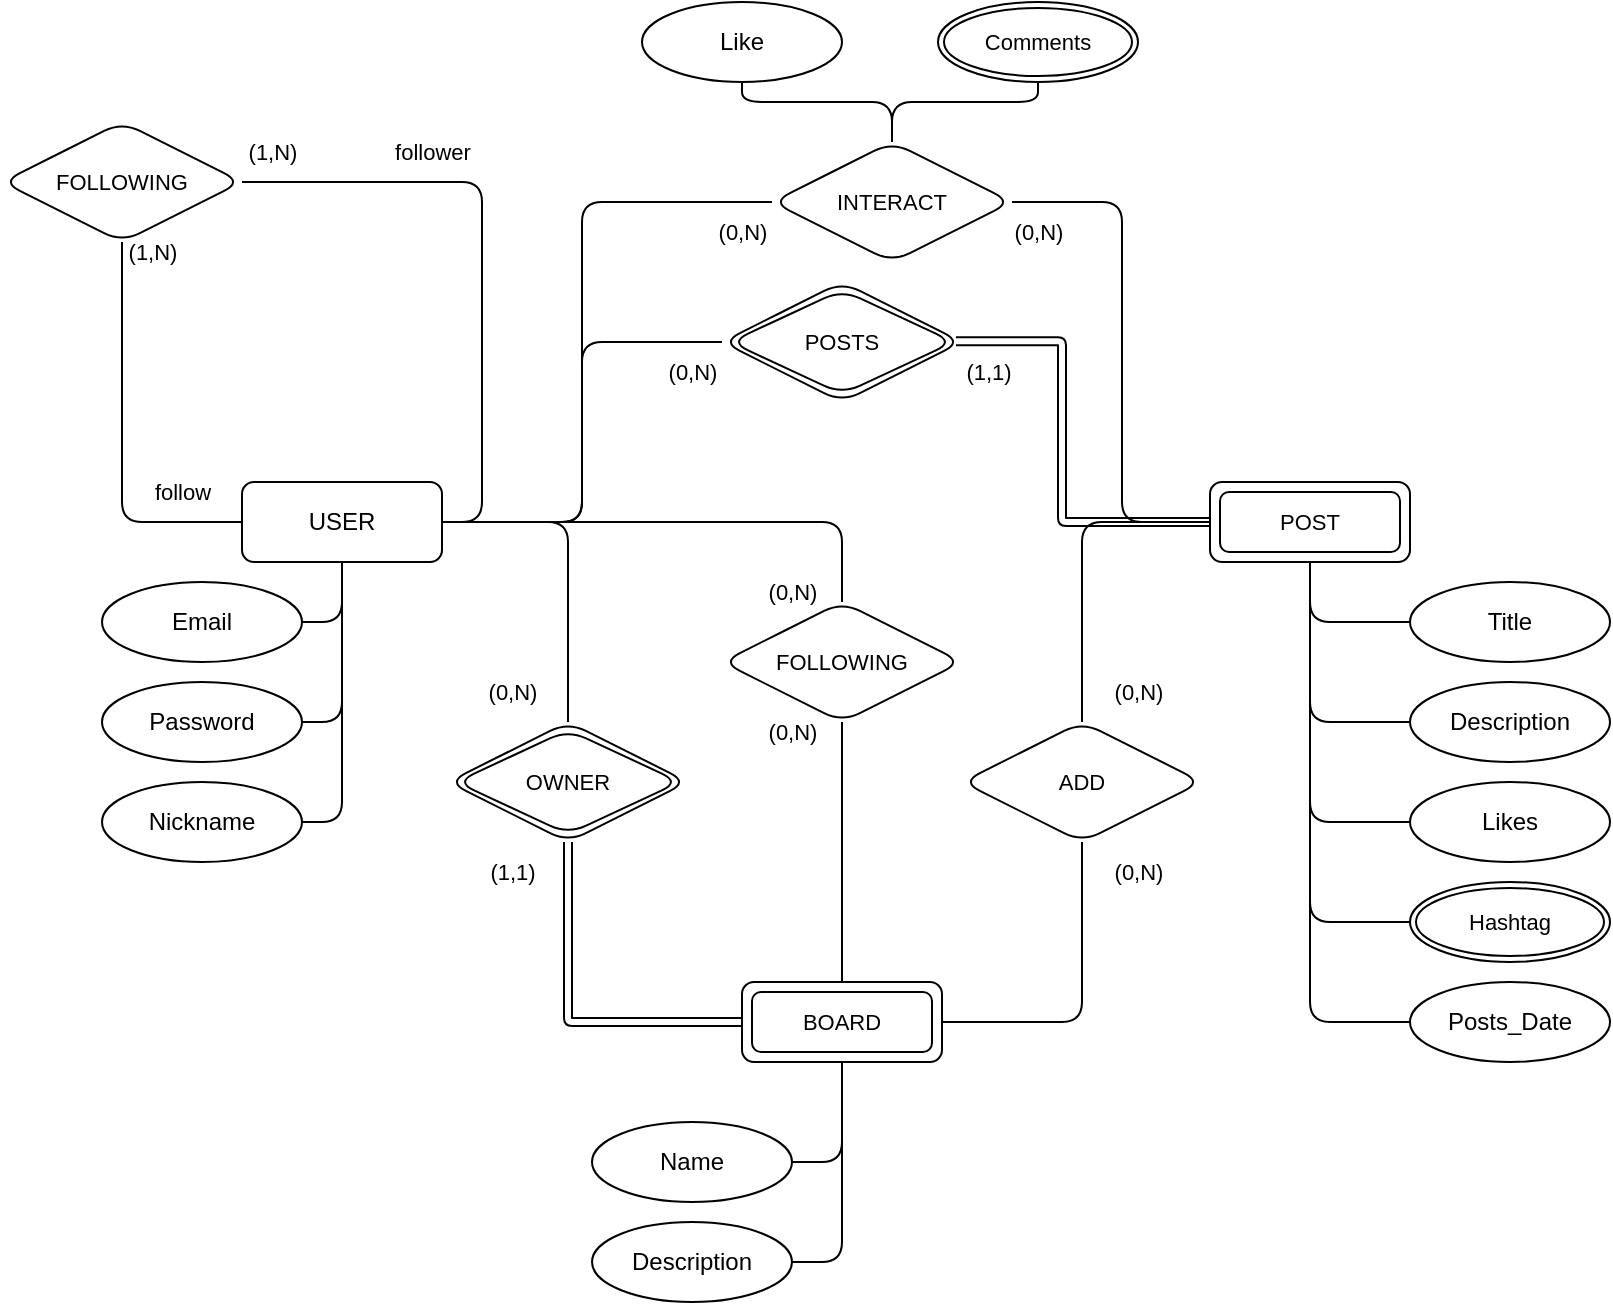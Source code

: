 <mxfile version="22.0.3" type="device" pages="2">
  <diagram name="MER" id="zjfB2DIVCky6mHYTDFBh">
    <mxGraphModel dx="1707" dy="1741" grid="1" gridSize="10" guides="1" tooltips="1" connect="1" arrows="1" fold="1" page="1" pageScale="1" pageWidth="827" pageHeight="1169" math="0" shadow="0">
      <root>
        <mxCell id="0" />
        <mxCell id="1" parent="0" />
        <mxCell id="Ha527WZJLOM6mMVjOUVC-6" style="edgeStyle=orthogonalEdgeStyle;rounded=1;orthogonalLoop=1;jettySize=auto;html=1;exitX=0.5;exitY=1;exitDx=0;exitDy=0;entryX=1;entryY=0.5;entryDx=0;entryDy=0;endArrow=none;endFill=0;" parent="1" source="Ha527WZJLOM6mMVjOUVC-1" target="Ha527WZJLOM6mMVjOUVC-2" edge="1">
          <mxGeometry relative="1" as="geometry">
            <Array as="points">
              <mxPoint x="90" y="110" />
            </Array>
          </mxGeometry>
        </mxCell>
        <mxCell id="Ha527WZJLOM6mMVjOUVC-7" style="edgeStyle=orthogonalEdgeStyle;shape=connector;rounded=1;orthogonalLoop=1;jettySize=auto;html=1;exitX=0.5;exitY=1;exitDx=0;exitDy=0;entryX=1;entryY=0.5;entryDx=0;entryDy=0;labelBackgroundColor=default;strokeColor=default;align=center;verticalAlign=middle;fontFamily=Helvetica;fontSize=11;fontColor=default;endArrow=none;endFill=0;" parent="1" source="Ha527WZJLOM6mMVjOUVC-1" target="Ha527WZJLOM6mMVjOUVC-3" edge="1">
          <mxGeometry relative="1" as="geometry" />
        </mxCell>
        <mxCell id="Ha527WZJLOM6mMVjOUVC-8" style="edgeStyle=orthogonalEdgeStyle;shape=connector;rounded=1;orthogonalLoop=1;jettySize=auto;html=1;exitX=0.5;exitY=1;exitDx=0;exitDy=0;entryX=1;entryY=0.5;entryDx=0;entryDy=0;labelBackgroundColor=default;strokeColor=default;align=center;verticalAlign=middle;fontFamily=Helvetica;fontSize=11;fontColor=default;endArrow=none;endFill=0;" parent="1" source="Ha527WZJLOM6mMVjOUVC-1" target="Ha527WZJLOM6mMVjOUVC-4" edge="1">
          <mxGeometry relative="1" as="geometry" />
        </mxCell>
        <mxCell id="Ha527WZJLOM6mMVjOUVC-21" style="edgeStyle=orthogonalEdgeStyle;shape=connector;rounded=1;orthogonalLoop=1;jettySize=auto;html=1;exitX=1;exitY=0.5;exitDx=0;exitDy=0;entryX=0;entryY=0.5;entryDx=0;entryDy=0;labelBackgroundColor=default;strokeColor=default;align=center;verticalAlign=middle;fontFamily=Helvetica;fontSize=11;fontColor=default;endArrow=none;endFill=0;" parent="1" source="Ha527WZJLOM6mMVjOUVC-1" target="Ha527WZJLOM6mMVjOUVC-47" edge="1">
          <mxGeometry relative="1" as="geometry">
            <mxPoint x="280" y="60" as="targetPoint" />
          </mxGeometry>
        </mxCell>
        <mxCell id="Ha527WZJLOM6mMVjOUVC-33" style="edgeStyle=orthogonalEdgeStyle;shape=connector;rounded=1;orthogonalLoop=1;jettySize=auto;html=1;exitX=1;exitY=0.5;exitDx=0;exitDy=0;entryX=0;entryY=0.5;entryDx=0;entryDy=0;labelBackgroundColor=default;strokeColor=default;align=center;verticalAlign=middle;fontFamily=Helvetica;fontSize=11;fontColor=default;endArrow=none;endFill=0;" parent="1" source="Ha527WZJLOM6mMVjOUVC-1" target="Ha527WZJLOM6mMVjOUVC-31" edge="1">
          <mxGeometry relative="1" as="geometry">
            <Array as="points">
              <mxPoint x="210" y="60" />
              <mxPoint x="210" y="-100" />
            </Array>
          </mxGeometry>
        </mxCell>
        <mxCell id="Ha527WZJLOM6mMVjOUVC-44" style="edgeStyle=orthogonalEdgeStyle;shape=connector;rounded=1;orthogonalLoop=1;jettySize=auto;html=1;exitX=1;exitY=0.5;exitDx=0;exitDy=0;entryX=0.5;entryY=0;entryDx=0;entryDy=0;labelBackgroundColor=default;strokeColor=default;align=center;verticalAlign=middle;fontFamily=Helvetica;fontSize=11;fontColor=default;endArrow=none;endFill=0;" parent="1" source="Ha527WZJLOM6mMVjOUVC-1" target="Ha527WZJLOM6mMVjOUVC-48" edge="1">
          <mxGeometry relative="1" as="geometry">
            <mxPoint x="190" y="170" as="targetPoint" />
          </mxGeometry>
        </mxCell>
        <mxCell id="Ha527WZJLOM6mMVjOUVC-72" style="edgeStyle=orthogonalEdgeStyle;shape=connector;rounded=1;orthogonalLoop=1;jettySize=auto;html=1;exitX=1;exitY=0.5;exitDx=0;exitDy=0;entryX=0.5;entryY=0;entryDx=0;entryDy=0;labelBackgroundColor=default;strokeColor=default;align=center;verticalAlign=middle;fontFamily=Helvetica;fontSize=11;fontColor=default;endArrow=none;endFill=0;" parent="1" source="Ha527WZJLOM6mMVjOUVC-1" target="Ha527WZJLOM6mMVjOUVC-66" edge="1">
          <mxGeometry relative="1" as="geometry" />
        </mxCell>
        <mxCell id="QPwv1o687nDeOeqWycMu-3" style="edgeStyle=orthogonalEdgeStyle;shape=connector;rounded=1;orthogonalLoop=1;jettySize=auto;html=1;exitX=1;exitY=0.5;exitDx=0;exitDy=0;entryX=1;entryY=0.5;entryDx=0;entryDy=0;labelBackgroundColor=default;strokeColor=default;align=center;verticalAlign=middle;fontFamily=Helvetica;fontSize=11;fontColor=default;endArrow=none;endFill=0;" parent="1" source="Ha527WZJLOM6mMVjOUVC-1" target="QPwv1o687nDeOeqWycMu-1" edge="1">
          <mxGeometry relative="1" as="geometry" />
        </mxCell>
        <mxCell id="Ha527WZJLOM6mMVjOUVC-1" value="USER" style="whiteSpace=wrap;html=1;align=center;rounded=1;" parent="1" vertex="1">
          <mxGeometry x="40" y="40" width="100" height="40" as="geometry" />
        </mxCell>
        <mxCell id="Ha527WZJLOM6mMVjOUVC-2" value="Email" style="ellipse;whiteSpace=wrap;html=1;align=center;rounded=1;" parent="1" vertex="1">
          <mxGeometry x="-30" y="90" width="100" height="40" as="geometry" />
        </mxCell>
        <mxCell id="Ha527WZJLOM6mMVjOUVC-3" value="Password" style="ellipse;whiteSpace=wrap;html=1;align=center;rounded=1;" parent="1" vertex="1">
          <mxGeometry x="-30" y="140" width="100" height="40" as="geometry" />
        </mxCell>
        <mxCell id="Ha527WZJLOM6mMVjOUVC-4" value="Nickname" style="ellipse;whiteSpace=wrap;html=1;align=center;rounded=1;" parent="1" vertex="1">
          <mxGeometry x="-30" y="190" width="100" height="40" as="geometry" />
        </mxCell>
        <mxCell id="Ha527WZJLOM6mMVjOUVC-27" style="edgeStyle=orthogonalEdgeStyle;shape=connector;rounded=1;orthogonalLoop=1;jettySize=auto;html=1;exitX=0;exitY=0.5;exitDx=0;exitDy=0;entryX=0.5;entryY=1;entryDx=0;entryDy=0;labelBackgroundColor=default;strokeColor=default;align=center;verticalAlign=middle;fontFamily=Helvetica;fontSize=11;fontColor=default;endArrow=none;endFill=0;" parent="1" source="Ha527WZJLOM6mMVjOUVC-10" target="Ha527WZJLOM6mMVjOUVC-25" edge="1">
          <mxGeometry relative="1" as="geometry" />
        </mxCell>
        <mxCell id="Ha527WZJLOM6mMVjOUVC-10" value="Title" style="ellipse;whiteSpace=wrap;html=1;align=center;rounded=1;" parent="1" vertex="1">
          <mxGeometry x="624" y="90" width="100" height="40" as="geometry" />
        </mxCell>
        <mxCell id="Ha527WZJLOM6mMVjOUVC-28" style="edgeStyle=orthogonalEdgeStyle;shape=connector;rounded=1;orthogonalLoop=1;jettySize=auto;html=1;exitX=0;exitY=0.5;exitDx=0;exitDy=0;entryX=0.5;entryY=1;entryDx=0;entryDy=0;labelBackgroundColor=default;strokeColor=default;align=center;verticalAlign=middle;fontFamily=Helvetica;fontSize=11;fontColor=default;endArrow=none;endFill=0;" parent="1" source="Ha527WZJLOM6mMVjOUVC-11" target="Ha527WZJLOM6mMVjOUVC-25" edge="1">
          <mxGeometry relative="1" as="geometry" />
        </mxCell>
        <mxCell id="Ha527WZJLOM6mMVjOUVC-11" value="Description" style="ellipse;whiteSpace=wrap;html=1;align=center;rounded=1;" parent="1" vertex="1">
          <mxGeometry x="624" y="140" width="100" height="40" as="geometry" />
        </mxCell>
        <mxCell id="Ha527WZJLOM6mMVjOUVC-29" style="edgeStyle=orthogonalEdgeStyle;shape=connector;rounded=1;orthogonalLoop=1;jettySize=auto;html=1;exitX=0;exitY=0.5;exitDx=0;exitDy=0;entryX=0.5;entryY=1;entryDx=0;entryDy=0;labelBackgroundColor=default;strokeColor=default;align=center;verticalAlign=middle;fontFamily=Helvetica;fontSize=11;fontColor=default;endArrow=none;endFill=0;" parent="1" source="Ha527WZJLOM6mMVjOUVC-12" target="Ha527WZJLOM6mMVjOUVC-25" edge="1">
          <mxGeometry relative="1" as="geometry" />
        </mxCell>
        <mxCell id="Ha527WZJLOM6mMVjOUVC-12" value="Likes" style="ellipse;whiteSpace=wrap;html=1;align=center;rounded=1;" parent="1" vertex="1">
          <mxGeometry x="624" y="190" width="100" height="40" as="geometry" />
        </mxCell>
        <mxCell id="Ha527WZJLOM6mMVjOUVC-30" style="edgeStyle=orthogonalEdgeStyle;shape=connector;rounded=1;orthogonalLoop=1;jettySize=auto;html=1;exitX=0;exitY=0.5;exitDx=0;exitDy=0;entryX=0.5;entryY=1;entryDx=0;entryDy=0;labelBackgroundColor=default;strokeColor=default;align=center;verticalAlign=middle;fontFamily=Helvetica;fontSize=11;fontColor=default;endArrow=none;endFill=0;" parent="1" source="Ha527WZJLOM6mMVjOUVC-18" target="Ha527WZJLOM6mMVjOUVC-25" edge="1">
          <mxGeometry relative="1" as="geometry" />
        </mxCell>
        <mxCell id="Ha527WZJLOM6mMVjOUVC-18" value="Hashtag" style="ellipse;shape=doubleEllipse;margin=3;whiteSpace=wrap;html=1;align=center;rounded=1;fontFamily=Helvetica;fontSize=11;fontColor=default;" parent="1" vertex="1">
          <mxGeometry x="624" y="240" width="100" height="40" as="geometry" />
        </mxCell>
        <mxCell id="Ha527WZJLOM6mMVjOUVC-26" style="edgeStyle=orthogonalEdgeStyle;shape=link;rounded=1;orthogonalLoop=1;jettySize=auto;html=1;exitX=0.975;exitY=0.493;exitDx=0;exitDy=0;entryX=0;entryY=0.5;entryDx=0;entryDy=0;labelBackgroundColor=default;strokeColor=default;align=center;verticalAlign=middle;fontFamily=Helvetica;fontSize=11;fontColor=default;endArrow=none;endFill=0;exitPerimeter=0;" parent="1" source="Ha527WZJLOM6mMVjOUVC-47" target="Ha527WZJLOM6mMVjOUVC-25" edge="1">
          <mxGeometry relative="1" as="geometry">
            <mxPoint x="400" y="60" as="sourcePoint" />
            <Array as="points">
              <mxPoint x="450" y="-30" />
              <mxPoint x="450" y="60" />
            </Array>
          </mxGeometry>
        </mxCell>
        <mxCell id="Ha527WZJLOM6mMVjOUVC-23" value="(0,N)" style="text;html=1;align=center;verticalAlign=middle;resizable=0;points=[];autosize=1;strokeColor=none;fillColor=none;fontSize=11;fontFamily=Helvetica;fontColor=default;" parent="1" vertex="1">
          <mxGeometry x="240" y="-30" width="50" height="30" as="geometry" />
        </mxCell>
        <mxCell id="Ha527WZJLOM6mMVjOUVC-24" value="(1,1)" style="text;html=1;align=center;verticalAlign=middle;resizable=0;points=[];autosize=1;strokeColor=none;fillColor=none;fontSize=11;fontFamily=Helvetica;fontColor=default;" parent="1" vertex="1">
          <mxGeometry x="388" y="-30" width="50" height="30" as="geometry" />
        </mxCell>
        <mxCell id="Ha527WZJLOM6mMVjOUVC-34" style="edgeStyle=orthogonalEdgeStyle;shape=connector;rounded=1;orthogonalLoop=1;jettySize=auto;html=1;exitX=0;exitY=0.5;exitDx=0;exitDy=0;entryX=1;entryY=0.5;entryDx=0;entryDy=0;labelBackgroundColor=default;strokeColor=default;align=center;verticalAlign=middle;fontFamily=Helvetica;fontSize=11;fontColor=default;endArrow=none;endFill=0;" parent="1" source="Ha527WZJLOM6mMVjOUVC-25" target="Ha527WZJLOM6mMVjOUVC-31" edge="1">
          <mxGeometry relative="1" as="geometry">
            <Array as="points">
              <mxPoint x="480" y="60" />
              <mxPoint x="480" y="-100" />
            </Array>
          </mxGeometry>
        </mxCell>
        <mxCell id="Ha527WZJLOM6mMVjOUVC-56" style="edgeStyle=orthogonalEdgeStyle;shape=connector;rounded=1;orthogonalLoop=1;jettySize=auto;html=1;exitX=0;exitY=0.5;exitDx=0;exitDy=0;entryX=0.5;entryY=0;entryDx=0;entryDy=0;labelBackgroundColor=default;strokeColor=default;align=center;verticalAlign=middle;fontFamily=Helvetica;fontSize=11;fontColor=default;endArrow=none;endFill=0;" parent="1" source="Ha527WZJLOM6mMVjOUVC-25" target="Ha527WZJLOM6mMVjOUVC-52" edge="1">
          <mxGeometry relative="1" as="geometry">
            <Array as="points">
              <mxPoint x="460" y="60" />
              <mxPoint x="460" y="160" />
            </Array>
          </mxGeometry>
        </mxCell>
        <mxCell id="Ha527WZJLOM6mMVjOUVC-61" style="edgeStyle=orthogonalEdgeStyle;shape=connector;rounded=1;orthogonalLoop=1;jettySize=auto;html=1;exitX=0.5;exitY=1;exitDx=0;exitDy=0;entryX=0;entryY=0.5;entryDx=0;entryDy=0;labelBackgroundColor=default;strokeColor=default;align=center;verticalAlign=middle;fontFamily=Helvetica;fontSize=11;fontColor=default;endArrow=none;endFill=0;" parent="1" source="Ha527WZJLOM6mMVjOUVC-25" target="Ha527WZJLOM6mMVjOUVC-60" edge="1">
          <mxGeometry relative="1" as="geometry" />
        </mxCell>
        <mxCell id="Ha527WZJLOM6mMVjOUVC-25" value="POST" style="shape=ext;margin=3;double=1;whiteSpace=wrap;html=1;align=center;rounded=1;fontFamily=Helvetica;fontSize=11;fontColor=default;" parent="1" vertex="1">
          <mxGeometry x="524" y="40" width="100" height="40" as="geometry" />
        </mxCell>
        <mxCell id="Ha527WZJLOM6mMVjOUVC-37" style="edgeStyle=orthogonalEdgeStyle;shape=connector;rounded=1;orthogonalLoop=1;jettySize=auto;html=1;exitX=0.5;exitY=0;exitDx=0;exitDy=0;entryX=0.5;entryY=1;entryDx=0;entryDy=0;labelBackgroundColor=default;strokeColor=default;align=center;verticalAlign=middle;fontFamily=Helvetica;fontSize=11;fontColor=default;endArrow=none;endFill=0;" parent="1" source="Ha527WZJLOM6mMVjOUVC-31" target="Ha527WZJLOM6mMVjOUVC-35" edge="1">
          <mxGeometry relative="1" as="geometry" />
        </mxCell>
        <mxCell id="Ha527WZJLOM6mMVjOUVC-39" style="edgeStyle=orthogonalEdgeStyle;shape=connector;rounded=1;orthogonalLoop=1;jettySize=auto;html=1;exitX=0.5;exitY=0;exitDx=0;exitDy=0;entryX=0.5;entryY=1;entryDx=0;entryDy=0;labelBackgroundColor=default;strokeColor=default;align=center;verticalAlign=middle;fontFamily=Helvetica;fontSize=11;fontColor=default;endArrow=none;endFill=0;" parent="1" source="Ha527WZJLOM6mMVjOUVC-31" target="Ha527WZJLOM6mMVjOUVC-38" edge="1">
          <mxGeometry relative="1" as="geometry" />
        </mxCell>
        <mxCell id="Ha527WZJLOM6mMVjOUVC-31" value="INTERACT" style="shape=rhombus;perimeter=rhombusPerimeter;whiteSpace=wrap;html=1;align=center;rounded=1;fontFamily=Helvetica;fontSize=11;fontColor=default;" parent="1" vertex="1">
          <mxGeometry x="305" y="-130" width="120" height="60" as="geometry" />
        </mxCell>
        <mxCell id="Ha527WZJLOM6mMVjOUVC-35" value="Like" style="ellipse;whiteSpace=wrap;html=1;align=center;rounded=1;" parent="1" vertex="1">
          <mxGeometry x="240" y="-200" width="100" height="40" as="geometry" />
        </mxCell>
        <mxCell id="Ha527WZJLOM6mMVjOUVC-38" value="Comments" style="ellipse;shape=doubleEllipse;margin=3;whiteSpace=wrap;html=1;align=center;rounded=1;fontFamily=Helvetica;fontSize=11;fontColor=default;" parent="1" vertex="1">
          <mxGeometry x="388" y="-200" width="100" height="40" as="geometry" />
        </mxCell>
        <mxCell id="Ha527WZJLOM6mMVjOUVC-40" value="(0,N)" style="text;html=1;align=center;verticalAlign=middle;resizable=0;points=[];autosize=1;strokeColor=none;fillColor=none;fontSize=11;fontFamily=Helvetica;fontColor=default;" parent="1" vertex="1">
          <mxGeometry x="265" y="-100" width="50" height="30" as="geometry" />
        </mxCell>
        <mxCell id="Ha527WZJLOM6mMVjOUVC-41" value="(0,N)" style="text;html=1;align=center;verticalAlign=middle;resizable=0;points=[];autosize=1;strokeColor=none;fillColor=none;fontSize=11;fontFamily=Helvetica;fontColor=default;" parent="1" vertex="1">
          <mxGeometry x="413" y="-100" width="50" height="30" as="geometry" />
        </mxCell>
        <mxCell id="Ha527WZJLOM6mMVjOUVC-46" value="(0,N)" style="text;html=1;align=center;verticalAlign=middle;resizable=0;points=[];autosize=1;strokeColor=none;fillColor=none;fontSize=11;fontFamily=Helvetica;fontColor=default;" parent="1" vertex="1">
          <mxGeometry x="150" y="130" width="50" height="30" as="geometry" />
        </mxCell>
        <mxCell id="Ha527WZJLOM6mMVjOUVC-47" value="POSTS" style="shape=rhombus;double=1;perimeter=rhombusPerimeter;whiteSpace=wrap;html=1;align=center;rounded=1;fontFamily=Helvetica;fontSize=11;fontColor=default;" parent="1" vertex="1">
          <mxGeometry x="280" y="-60" width="120" height="60" as="geometry" />
        </mxCell>
        <mxCell id="Ha527WZJLOM6mMVjOUVC-48" value="OWNER" style="shape=rhombus;double=1;perimeter=rhombusPerimeter;whiteSpace=wrap;html=1;align=center;rounded=1;fontFamily=Helvetica;fontSize=11;fontColor=default;" parent="1" vertex="1">
          <mxGeometry x="143" y="160" width="120" height="60" as="geometry" />
        </mxCell>
        <mxCell id="Ha527WZJLOM6mMVjOUVC-50" style="edgeStyle=orthogonalEdgeStyle;shape=link;rounded=1;orthogonalLoop=1;jettySize=auto;html=1;exitX=0;exitY=0.5;exitDx=0;exitDy=0;entryX=0.5;entryY=1;entryDx=0;entryDy=0;labelBackgroundColor=default;strokeColor=default;align=center;verticalAlign=middle;fontFamily=Helvetica;fontSize=11;fontColor=default;endArrow=none;endFill=0;" parent="1" source="Ha527WZJLOM6mMVjOUVC-49" target="Ha527WZJLOM6mMVjOUVC-48" edge="1">
          <mxGeometry relative="1" as="geometry" />
        </mxCell>
        <mxCell id="Ha527WZJLOM6mMVjOUVC-55" style="edgeStyle=orthogonalEdgeStyle;shape=connector;rounded=1;orthogonalLoop=1;jettySize=auto;html=1;exitX=1;exitY=0.5;exitDx=0;exitDy=0;entryX=0.5;entryY=1;entryDx=0;entryDy=0;labelBackgroundColor=default;strokeColor=default;align=center;verticalAlign=middle;fontFamily=Helvetica;fontSize=11;fontColor=default;endArrow=none;endFill=0;" parent="1" source="Ha527WZJLOM6mMVjOUVC-49" target="Ha527WZJLOM6mMVjOUVC-52" edge="1">
          <mxGeometry relative="1" as="geometry" />
        </mxCell>
        <mxCell id="Ha527WZJLOM6mMVjOUVC-63" style="edgeStyle=orthogonalEdgeStyle;shape=connector;rounded=1;orthogonalLoop=1;jettySize=auto;html=1;exitX=0.5;exitY=1;exitDx=0;exitDy=0;entryX=1;entryY=0.5;entryDx=0;entryDy=0;labelBackgroundColor=default;strokeColor=default;align=center;verticalAlign=middle;fontFamily=Helvetica;fontSize=11;fontColor=default;endArrow=none;endFill=0;" parent="1" source="Ha527WZJLOM6mMVjOUVC-49" target="Ha527WZJLOM6mMVjOUVC-62" edge="1">
          <mxGeometry relative="1" as="geometry" />
        </mxCell>
        <mxCell id="Ha527WZJLOM6mMVjOUVC-65" style="edgeStyle=orthogonalEdgeStyle;shape=connector;rounded=1;orthogonalLoop=1;jettySize=auto;html=1;exitX=0.5;exitY=1;exitDx=0;exitDy=0;entryX=1;entryY=0.5;entryDx=0;entryDy=0;labelBackgroundColor=default;strokeColor=default;align=center;verticalAlign=middle;fontFamily=Helvetica;fontSize=11;fontColor=default;endArrow=none;endFill=0;" parent="1" source="Ha527WZJLOM6mMVjOUVC-49" target="Ha527WZJLOM6mMVjOUVC-64" edge="1">
          <mxGeometry relative="1" as="geometry" />
        </mxCell>
        <mxCell id="Ha527WZJLOM6mMVjOUVC-49" value="BOARD" style="shape=ext;margin=3;double=1;whiteSpace=wrap;html=1;align=center;rounded=1;fontFamily=Helvetica;fontSize=11;fontColor=default;" parent="1" vertex="1">
          <mxGeometry x="290" y="290" width="100" height="40" as="geometry" />
        </mxCell>
        <mxCell id="Ha527WZJLOM6mMVjOUVC-51" value="(1,1)" style="text;html=1;align=center;verticalAlign=middle;resizable=0;points=[];autosize=1;strokeColor=none;fillColor=none;fontSize=11;fontFamily=Helvetica;fontColor=default;" parent="1" vertex="1">
          <mxGeometry x="150" y="220" width="50" height="30" as="geometry" />
        </mxCell>
        <mxCell id="Ha527WZJLOM6mMVjOUVC-52" value="ADD" style="shape=rhombus;perimeter=rhombusPerimeter;whiteSpace=wrap;html=1;align=center;rounded=1;fontFamily=Helvetica;fontSize=11;fontColor=default;" parent="1" vertex="1">
          <mxGeometry x="400" y="160" width="120" height="60" as="geometry" />
        </mxCell>
        <mxCell id="Ha527WZJLOM6mMVjOUVC-58" value="(0,N)" style="text;html=1;align=center;verticalAlign=middle;resizable=0;points=[];autosize=1;strokeColor=none;fillColor=none;fontSize=11;fontFamily=Helvetica;fontColor=default;" parent="1" vertex="1">
          <mxGeometry x="463" y="220" width="50" height="30" as="geometry" />
        </mxCell>
        <mxCell id="Ha527WZJLOM6mMVjOUVC-59" value="(0,N)" style="text;html=1;align=center;verticalAlign=middle;resizable=0;points=[];autosize=1;strokeColor=none;fillColor=none;fontSize=11;fontFamily=Helvetica;fontColor=default;" parent="1" vertex="1">
          <mxGeometry x="463" y="130" width="50" height="30" as="geometry" />
        </mxCell>
        <mxCell id="Ha527WZJLOM6mMVjOUVC-60" value="Posts_Date" style="ellipse;whiteSpace=wrap;html=1;align=center;rounded=1;" parent="1" vertex="1">
          <mxGeometry x="624" y="290" width="100" height="40" as="geometry" />
        </mxCell>
        <mxCell id="Ha527WZJLOM6mMVjOUVC-62" value="Name" style="ellipse;whiteSpace=wrap;html=1;align=center;rounded=1;" parent="1" vertex="1">
          <mxGeometry x="215" y="360" width="100" height="40" as="geometry" />
        </mxCell>
        <mxCell id="Ha527WZJLOM6mMVjOUVC-64" value="Description" style="ellipse;whiteSpace=wrap;html=1;align=center;rounded=1;" parent="1" vertex="1">
          <mxGeometry x="215" y="410" width="100" height="40" as="geometry" />
        </mxCell>
        <mxCell id="Ha527WZJLOM6mMVjOUVC-73" style="edgeStyle=orthogonalEdgeStyle;shape=connector;rounded=1;orthogonalLoop=1;jettySize=auto;html=1;exitX=0.5;exitY=1;exitDx=0;exitDy=0;entryX=0.5;entryY=0;entryDx=0;entryDy=0;labelBackgroundColor=default;strokeColor=default;align=center;verticalAlign=middle;fontFamily=Helvetica;fontSize=11;fontColor=default;endArrow=none;endFill=0;" parent="1" source="Ha527WZJLOM6mMVjOUVC-66" target="Ha527WZJLOM6mMVjOUVC-49" edge="1">
          <mxGeometry relative="1" as="geometry" />
        </mxCell>
        <mxCell id="Ha527WZJLOM6mMVjOUVC-66" value="FOLLOWING" style="shape=rhombus;perimeter=rhombusPerimeter;whiteSpace=wrap;html=1;align=center;rounded=1;fontFamily=Helvetica;fontSize=11;fontColor=default;" parent="1" vertex="1">
          <mxGeometry x="280" y="100" width="120" height="60" as="geometry" />
        </mxCell>
        <mxCell id="Ha527WZJLOM6mMVjOUVC-69" value="(0,N)" style="text;html=1;align=center;verticalAlign=middle;resizable=0;points=[];autosize=1;strokeColor=none;fillColor=none;fontSize=11;fontFamily=Helvetica;fontColor=default;" parent="1" vertex="1">
          <mxGeometry x="290" y="80" width="50" height="30" as="geometry" />
        </mxCell>
        <mxCell id="Ha527WZJLOM6mMVjOUVC-70" value="(0,N)" style="text;html=1;align=center;verticalAlign=middle;resizable=0;points=[];autosize=1;strokeColor=none;fillColor=none;fontSize=11;fontFamily=Helvetica;fontColor=default;" parent="1" vertex="1">
          <mxGeometry x="290" y="150" width="50" height="30" as="geometry" />
        </mxCell>
        <mxCell id="QPwv1o687nDeOeqWycMu-5" style="edgeStyle=orthogonalEdgeStyle;shape=connector;rounded=1;orthogonalLoop=1;jettySize=auto;html=1;exitX=0.5;exitY=1;exitDx=0;exitDy=0;entryX=0;entryY=0.5;entryDx=0;entryDy=0;labelBackgroundColor=default;strokeColor=default;align=center;verticalAlign=middle;fontFamily=Helvetica;fontSize=11;fontColor=default;endArrow=none;endFill=0;" parent="1" source="QPwv1o687nDeOeqWycMu-1" target="Ha527WZJLOM6mMVjOUVC-1" edge="1">
          <mxGeometry relative="1" as="geometry" />
        </mxCell>
        <mxCell id="QPwv1o687nDeOeqWycMu-1" value="FOLLOWING" style="shape=rhombus;perimeter=rhombusPerimeter;whiteSpace=wrap;html=1;align=center;rounded=1;fontFamily=Helvetica;fontSize=11;fontColor=default;" parent="1" vertex="1">
          <mxGeometry x="-80" y="-140" width="120" height="60" as="geometry" />
        </mxCell>
        <mxCell id="QPwv1o687nDeOeqWycMu-6" value="follower" style="text;html=1;align=center;verticalAlign=middle;resizable=0;points=[];autosize=1;strokeColor=none;fillColor=none;fontSize=11;fontFamily=Helvetica;fontColor=default;" parent="1" vertex="1">
          <mxGeometry x="105" y="-140" width="60" height="30" as="geometry" />
        </mxCell>
        <mxCell id="QPwv1o687nDeOeqWycMu-9" value="follow" style="text;html=1;align=center;verticalAlign=middle;resizable=0;points=[];autosize=1;strokeColor=none;fillColor=none;fontSize=11;fontFamily=Helvetica;fontColor=default;" parent="1" vertex="1">
          <mxGeometry x="-15" y="30" width="50" height="30" as="geometry" />
        </mxCell>
        <mxCell id="QPwv1o687nDeOeqWycMu-10" value="(1,N)" style="text;html=1;align=center;verticalAlign=middle;resizable=0;points=[];autosize=1;strokeColor=none;fillColor=none;fontSize=11;fontFamily=Helvetica;fontColor=default;" parent="1" vertex="1">
          <mxGeometry x="30" y="-140" width="50" height="30" as="geometry" />
        </mxCell>
        <mxCell id="QPwv1o687nDeOeqWycMu-11" value="(1,N)" style="text;html=1;align=center;verticalAlign=middle;resizable=0;points=[];autosize=1;strokeColor=none;fillColor=none;fontSize=11;fontFamily=Helvetica;fontColor=default;" parent="1" vertex="1">
          <mxGeometry x="-30" y="-90" width="50" height="30" as="geometry" />
        </mxCell>
      </root>
    </mxGraphModel>
  </diagram>
  <diagram id="fCeVFCwB4tmr_1tiHuuo" name="MR">
    <mxGraphModel dx="880" dy="572" grid="1" gridSize="10" guides="1" tooltips="1" connect="1" arrows="1" fold="1" page="1" pageScale="1" pageWidth="827" pageHeight="1169" math="0" shadow="0">
      <root>
        <mxCell id="0" />
        <mxCell id="1" parent="0" />
        <mxCell id="xoRv2-Px8Evv6a6Oyk_j-4" style="edgeStyle=orthogonalEdgeStyle;rounded=1;orthogonalLoop=1;jettySize=auto;html=1;exitX=0;exitY=0.5;exitDx=0;exitDy=0;entryX=0;entryY=0.5;entryDx=0;entryDy=0;labelBackgroundColor=default;strokeColor=default;align=center;verticalAlign=middle;fontFamily=Helvetica;fontSize=11;fontColor=default;endArrow=classic;endFill=1;" parent="1" source="ff2GwVbrVjVO7TJ6n5q2-2" target="xoRv2-Px8Evv6a6Oyk_j-1" edge="1">
          <mxGeometry relative="1" as="geometry" />
        </mxCell>
        <mxCell id="ff2GwVbrVjVO7TJ6n5q2-1" value="USER" style="shape=table;startSize=30;container=1;collapsible=1;childLayout=tableLayout;fixedRows=1;rowLines=0;fontStyle=1;align=center;resizeLast=1;html=1;rounded=1;fontFamily=Helvetica;fontSize=11;fontColor=#ffffff;fillColor=#008a00;strokeColor=#005700;" parent="1" vertex="1">
          <mxGeometry x="40" y="40" width="180" height="180" as="geometry" />
        </mxCell>
        <mxCell id="ff2GwVbrVjVO7TJ6n5q2-2" value="" style="shape=tableRow;horizontal=0;startSize=0;swimlaneHead=0;swimlaneBody=0;fillColor=none;collapsible=0;dropTarget=0;points=[[0,0.5],[1,0.5]];portConstraint=eastwest;top=0;left=0;right=0;bottom=1;rounded=1;fontFamily=Helvetica;fontSize=11;fontColor=default;" parent="ff2GwVbrVjVO7TJ6n5q2-1" vertex="1">
          <mxGeometry y="30" width="180" height="30" as="geometry" />
        </mxCell>
        <mxCell id="ff2GwVbrVjVO7TJ6n5q2-3" value="PK" style="shape=partialRectangle;connectable=0;fillColor=none;top=0;left=0;bottom=0;right=0;fontStyle=1;overflow=hidden;whiteSpace=wrap;html=1;rounded=1;fontFamily=Helvetica;fontSize=11;fontColor=default;" parent="ff2GwVbrVjVO7TJ6n5q2-2" vertex="1">
          <mxGeometry width="30" height="30" as="geometry">
            <mxRectangle width="30" height="30" as="alternateBounds" />
          </mxGeometry>
        </mxCell>
        <mxCell id="ff2GwVbrVjVO7TJ6n5q2-4" value="ID : (INT)" style="shape=partialRectangle;connectable=0;fillColor=none;top=0;left=0;bottom=0;right=0;align=left;spacingLeft=6;fontStyle=5;overflow=hidden;whiteSpace=wrap;html=1;rounded=1;fontFamily=Helvetica;fontSize=11;fontColor=default;" parent="ff2GwVbrVjVO7TJ6n5q2-2" vertex="1">
          <mxGeometry x="30" width="150" height="30" as="geometry">
            <mxRectangle width="150" height="30" as="alternateBounds" />
          </mxGeometry>
        </mxCell>
        <mxCell id="ff2GwVbrVjVO7TJ6n5q2-5" value="" style="shape=tableRow;horizontal=0;startSize=0;swimlaneHead=0;swimlaneBody=0;fillColor=none;collapsible=0;dropTarget=0;points=[[0,0.5],[1,0.5]];portConstraint=eastwest;top=0;left=0;right=0;bottom=0;rounded=1;fontFamily=Helvetica;fontSize=11;fontColor=default;" parent="ff2GwVbrVjVO7TJ6n5q2-1" vertex="1">
          <mxGeometry y="60" width="180" height="30" as="geometry" />
        </mxCell>
        <mxCell id="ff2GwVbrVjVO7TJ6n5q2-6" value="" style="shape=partialRectangle;connectable=0;fillColor=none;top=0;left=0;bottom=0;right=0;editable=1;overflow=hidden;whiteSpace=wrap;html=1;rounded=1;fontFamily=Helvetica;fontSize=11;fontColor=default;" parent="ff2GwVbrVjVO7TJ6n5q2-5" vertex="1">
          <mxGeometry width="30" height="30" as="geometry">
            <mxRectangle width="30" height="30" as="alternateBounds" />
          </mxGeometry>
        </mxCell>
        <mxCell id="ff2GwVbrVjVO7TJ6n5q2-7" value="Email : (VARCHAR)" style="shape=partialRectangle;connectable=0;fillColor=none;top=0;left=0;bottom=0;right=0;align=left;spacingLeft=6;overflow=hidden;whiteSpace=wrap;html=1;rounded=1;fontFamily=Helvetica;fontSize=11;fontColor=default;" parent="ff2GwVbrVjVO7TJ6n5q2-5" vertex="1">
          <mxGeometry x="30" width="150" height="30" as="geometry">
            <mxRectangle width="150" height="30" as="alternateBounds" />
          </mxGeometry>
        </mxCell>
        <mxCell id="ff2GwVbrVjVO7TJ6n5q2-8" value="" style="shape=tableRow;horizontal=0;startSize=0;swimlaneHead=0;swimlaneBody=0;fillColor=none;collapsible=0;dropTarget=0;points=[[0,0.5],[1,0.5]];portConstraint=eastwest;top=0;left=0;right=0;bottom=0;rounded=1;fontFamily=Helvetica;fontSize=11;fontColor=default;" parent="ff2GwVbrVjVO7TJ6n5q2-1" vertex="1">
          <mxGeometry y="90" width="180" height="30" as="geometry" />
        </mxCell>
        <mxCell id="ff2GwVbrVjVO7TJ6n5q2-9" value="" style="shape=partialRectangle;connectable=0;fillColor=none;top=0;left=0;bottom=0;right=0;editable=1;overflow=hidden;whiteSpace=wrap;html=1;rounded=1;fontFamily=Helvetica;fontSize=11;fontColor=default;" parent="ff2GwVbrVjVO7TJ6n5q2-8" vertex="1">
          <mxGeometry width="30" height="30" as="geometry">
            <mxRectangle width="30" height="30" as="alternateBounds" />
          </mxGeometry>
        </mxCell>
        <mxCell id="ff2GwVbrVjVO7TJ6n5q2-10" value="Password : (VARCHAR)" style="shape=partialRectangle;connectable=0;fillColor=none;top=0;left=0;bottom=0;right=0;align=left;spacingLeft=6;overflow=hidden;whiteSpace=wrap;html=1;rounded=1;fontFamily=Helvetica;fontSize=11;fontColor=default;" parent="ff2GwVbrVjVO7TJ6n5q2-8" vertex="1">
          <mxGeometry x="30" width="150" height="30" as="geometry">
            <mxRectangle width="150" height="30" as="alternateBounds" />
          </mxGeometry>
        </mxCell>
        <mxCell id="ff2GwVbrVjVO7TJ6n5q2-11" value="" style="shape=tableRow;horizontal=0;startSize=0;swimlaneHead=0;swimlaneBody=0;fillColor=none;collapsible=0;dropTarget=0;points=[[0,0.5],[1,0.5]];portConstraint=eastwest;top=0;left=0;right=0;bottom=0;rounded=1;fontFamily=Helvetica;fontSize=11;fontColor=default;" parent="ff2GwVbrVjVO7TJ6n5q2-1" vertex="1">
          <mxGeometry y="120" width="180" height="30" as="geometry" />
        </mxCell>
        <mxCell id="ff2GwVbrVjVO7TJ6n5q2-12" value="" style="shape=partialRectangle;connectable=0;fillColor=none;top=0;left=0;bottom=0;right=0;editable=1;overflow=hidden;whiteSpace=wrap;html=1;rounded=1;fontFamily=Helvetica;fontSize=11;fontColor=default;" parent="ff2GwVbrVjVO7TJ6n5q2-11" vertex="1">
          <mxGeometry width="30" height="30" as="geometry">
            <mxRectangle width="30" height="30" as="alternateBounds" />
          </mxGeometry>
        </mxCell>
        <mxCell id="ff2GwVbrVjVO7TJ6n5q2-13" value="Nickname : (VARCHAR)" style="shape=partialRectangle;connectable=0;fillColor=none;top=0;left=0;bottom=0;right=0;align=left;spacingLeft=6;overflow=hidden;whiteSpace=wrap;html=1;rounded=1;fontFamily=Helvetica;fontSize=11;fontColor=default;" parent="ff2GwVbrVjVO7TJ6n5q2-11" vertex="1">
          <mxGeometry x="30" width="150" height="30" as="geometry">
            <mxRectangle width="150" height="30" as="alternateBounds" />
          </mxGeometry>
        </mxCell>
        <mxCell id="xoRv2-Px8Evv6a6Oyk_j-1" value="" style="shape=tableRow;horizontal=0;startSize=0;swimlaneHead=0;swimlaneBody=0;fillColor=none;collapsible=0;dropTarget=0;points=[[0,0.5],[1,0.5]];portConstraint=eastwest;top=0;left=0;right=0;bottom=0;rounded=1;fontFamily=Helvetica;fontSize=11;fontColor=default;" parent="ff2GwVbrVjVO7TJ6n5q2-1" vertex="1">
          <mxGeometry y="150" width="180" height="30" as="geometry" />
        </mxCell>
        <mxCell id="xoRv2-Px8Evv6a6Oyk_j-2" value="FK" style="shape=partialRectangle;connectable=0;fillColor=none;top=0;left=0;bottom=0;right=0;editable=1;overflow=hidden;whiteSpace=wrap;html=1;rounded=1;fontFamily=Helvetica;fontSize=11;fontColor=default;" parent="xoRv2-Px8Evv6a6Oyk_j-1" vertex="1">
          <mxGeometry width="30" height="30" as="geometry">
            <mxRectangle width="30" height="30" as="alternateBounds" />
          </mxGeometry>
        </mxCell>
        <mxCell id="xoRv2-Px8Evv6a6Oyk_j-3" value="ID_Follow : (INT)" style="shape=partialRectangle;connectable=0;fillColor=none;top=0;left=0;bottom=0;right=0;align=left;spacingLeft=6;overflow=hidden;whiteSpace=wrap;html=1;rounded=1;fontFamily=Helvetica;fontSize=11;fontColor=default;" parent="xoRv2-Px8Evv6a6Oyk_j-1" vertex="1">
          <mxGeometry x="30" width="150" height="30" as="geometry">
            <mxRectangle width="150" height="30" as="alternateBounds" />
          </mxGeometry>
        </mxCell>
        <mxCell id="gF4C0pFm-9e4Uzgot5rR-1" value="POST" style="shape=table;startSize=30;container=1;collapsible=1;childLayout=tableLayout;fixedRows=1;rowLines=0;fontStyle=1;align=center;resizeLast=1;html=1;rounded=1;fontFamily=Helvetica;fontSize=11;fontColor=#ffffff;fillColor=#008a00;strokeColor=#005700;" parent="1" vertex="1">
          <mxGeometry x="630" y="40" width="180" height="210" as="geometry" />
        </mxCell>
        <mxCell id="nSGFM8UjEqaa1EFbD9dh-1" value="" style="shape=tableRow;horizontal=0;startSize=0;swimlaneHead=0;swimlaneBody=0;fillColor=none;collapsible=0;dropTarget=0;points=[[0,0.5],[1,0.5]];portConstraint=eastwest;top=0;left=0;right=0;bottom=1;rounded=1;fontFamily=Helvetica;fontSize=11;fontColor=default;" parent="gF4C0pFm-9e4Uzgot5rR-1" vertex="1">
          <mxGeometry y="30" width="180" height="30" as="geometry" />
        </mxCell>
        <mxCell id="nSGFM8UjEqaa1EFbD9dh-2" value="FK, PK" style="shape=partialRectangle;connectable=0;fillColor=none;top=0;left=0;bottom=0;right=0;fontStyle=1;overflow=hidden;whiteSpace=wrap;html=1;rounded=1;fontFamily=Helvetica;fontSize=11;fontColor=default;" parent="nSGFM8UjEqaa1EFbD9dh-1" vertex="1">
          <mxGeometry width="30" height="30" as="geometry">
            <mxRectangle width="30" height="30" as="alternateBounds" />
          </mxGeometry>
        </mxCell>
        <mxCell id="nSGFM8UjEqaa1EFbD9dh-3" value="ID_User : (INT)" style="shape=partialRectangle;connectable=0;fillColor=none;top=0;left=0;bottom=0;right=0;align=left;spacingLeft=6;fontStyle=5;overflow=hidden;whiteSpace=wrap;html=1;rounded=1;fontFamily=Helvetica;fontSize=11;fontColor=default;" parent="nSGFM8UjEqaa1EFbD9dh-1" vertex="1">
          <mxGeometry x="30" width="150" height="30" as="geometry">
            <mxRectangle width="150" height="30" as="alternateBounds" />
          </mxGeometry>
        </mxCell>
        <mxCell id="gF4C0pFm-9e4Uzgot5rR-2" value="" style="shape=tableRow;horizontal=0;startSize=0;swimlaneHead=0;swimlaneBody=0;fillColor=none;collapsible=0;dropTarget=0;points=[[0,0.5],[1,0.5]];portConstraint=eastwest;top=0;left=0;right=0;bottom=1;rounded=1;fontFamily=Helvetica;fontSize=11;fontColor=default;" parent="gF4C0pFm-9e4Uzgot5rR-1" vertex="1">
          <mxGeometry y="60" width="180" height="30" as="geometry" />
        </mxCell>
        <mxCell id="gF4C0pFm-9e4Uzgot5rR-3" value="PK" style="shape=partialRectangle;connectable=0;fillColor=none;top=0;left=0;bottom=0;right=0;fontStyle=1;overflow=hidden;whiteSpace=wrap;html=1;rounded=1;fontFamily=Helvetica;fontSize=11;fontColor=default;" parent="gF4C0pFm-9e4Uzgot5rR-2" vertex="1">
          <mxGeometry width="30" height="30" as="geometry">
            <mxRectangle width="30" height="30" as="alternateBounds" />
          </mxGeometry>
        </mxCell>
        <mxCell id="gF4C0pFm-9e4Uzgot5rR-4" value="ID : (INT)" style="shape=partialRectangle;connectable=0;fillColor=none;top=0;left=0;bottom=0;right=0;align=left;spacingLeft=6;fontStyle=5;overflow=hidden;whiteSpace=wrap;html=1;rounded=1;fontFamily=Helvetica;fontSize=11;fontColor=default;" parent="gF4C0pFm-9e4Uzgot5rR-2" vertex="1">
          <mxGeometry x="30" width="150" height="30" as="geometry">
            <mxRectangle width="150" height="30" as="alternateBounds" />
          </mxGeometry>
        </mxCell>
        <mxCell id="gF4C0pFm-9e4Uzgot5rR-5" value="" style="shape=tableRow;horizontal=0;startSize=0;swimlaneHead=0;swimlaneBody=0;fillColor=none;collapsible=0;dropTarget=0;points=[[0,0.5],[1,0.5]];portConstraint=eastwest;top=0;left=0;right=0;bottom=0;rounded=1;fontFamily=Helvetica;fontSize=11;fontColor=default;" parent="gF4C0pFm-9e4Uzgot5rR-1" vertex="1">
          <mxGeometry y="90" width="180" height="30" as="geometry" />
        </mxCell>
        <mxCell id="gF4C0pFm-9e4Uzgot5rR-6" value="" style="shape=partialRectangle;connectable=0;fillColor=none;top=0;left=0;bottom=0;right=0;editable=1;overflow=hidden;whiteSpace=wrap;html=1;rounded=1;fontFamily=Helvetica;fontSize=11;fontColor=default;" parent="gF4C0pFm-9e4Uzgot5rR-5" vertex="1">
          <mxGeometry width="30" height="30" as="geometry">
            <mxRectangle width="30" height="30" as="alternateBounds" />
          </mxGeometry>
        </mxCell>
        <mxCell id="gF4C0pFm-9e4Uzgot5rR-7" value="Title : (VARCHAR)" style="shape=partialRectangle;connectable=0;fillColor=none;top=0;left=0;bottom=0;right=0;align=left;spacingLeft=6;overflow=hidden;whiteSpace=wrap;html=1;rounded=1;fontFamily=Helvetica;fontSize=11;fontColor=default;" parent="gF4C0pFm-9e4Uzgot5rR-5" vertex="1">
          <mxGeometry x="30" width="150" height="30" as="geometry">
            <mxRectangle width="150" height="30" as="alternateBounds" />
          </mxGeometry>
        </mxCell>
        <mxCell id="gF4C0pFm-9e4Uzgot5rR-8" value="" style="shape=tableRow;horizontal=0;startSize=0;swimlaneHead=0;swimlaneBody=0;fillColor=none;collapsible=0;dropTarget=0;points=[[0,0.5],[1,0.5]];portConstraint=eastwest;top=0;left=0;right=0;bottom=0;rounded=1;fontFamily=Helvetica;fontSize=11;fontColor=default;" parent="gF4C0pFm-9e4Uzgot5rR-1" vertex="1">
          <mxGeometry y="120" width="180" height="30" as="geometry" />
        </mxCell>
        <mxCell id="gF4C0pFm-9e4Uzgot5rR-9" value="" style="shape=partialRectangle;connectable=0;fillColor=none;top=0;left=0;bottom=0;right=0;editable=1;overflow=hidden;whiteSpace=wrap;html=1;rounded=1;fontFamily=Helvetica;fontSize=11;fontColor=default;" parent="gF4C0pFm-9e4Uzgot5rR-8" vertex="1">
          <mxGeometry width="30" height="30" as="geometry">
            <mxRectangle width="30" height="30" as="alternateBounds" />
          </mxGeometry>
        </mxCell>
        <mxCell id="gF4C0pFm-9e4Uzgot5rR-10" value="Description : (VARCHAR)" style="shape=partialRectangle;connectable=0;fillColor=none;top=0;left=0;bottom=0;right=0;align=left;spacingLeft=6;overflow=hidden;whiteSpace=wrap;html=1;rounded=1;fontFamily=Helvetica;fontSize=11;fontColor=default;" parent="gF4C0pFm-9e4Uzgot5rR-8" vertex="1">
          <mxGeometry x="30" width="150" height="30" as="geometry">
            <mxRectangle width="150" height="30" as="alternateBounds" />
          </mxGeometry>
        </mxCell>
        <mxCell id="gF4C0pFm-9e4Uzgot5rR-11" value="" style="shape=tableRow;horizontal=0;startSize=0;swimlaneHead=0;swimlaneBody=0;fillColor=none;collapsible=0;dropTarget=0;points=[[0,0.5],[1,0.5]];portConstraint=eastwest;top=0;left=0;right=0;bottom=0;rounded=1;fontFamily=Helvetica;fontSize=11;fontColor=default;" parent="gF4C0pFm-9e4Uzgot5rR-1" vertex="1">
          <mxGeometry y="150" width="180" height="30" as="geometry" />
        </mxCell>
        <mxCell id="gF4C0pFm-9e4Uzgot5rR-12" value="" style="shape=partialRectangle;connectable=0;fillColor=none;top=0;left=0;bottom=0;right=0;editable=1;overflow=hidden;whiteSpace=wrap;html=1;rounded=1;fontFamily=Helvetica;fontSize=11;fontColor=default;" parent="gF4C0pFm-9e4Uzgot5rR-11" vertex="1">
          <mxGeometry width="30" height="30" as="geometry">
            <mxRectangle width="30" height="30" as="alternateBounds" />
          </mxGeometry>
        </mxCell>
        <mxCell id="gF4C0pFm-9e4Uzgot5rR-13" value="Likes : (INT)" style="shape=partialRectangle;connectable=0;fillColor=none;top=0;left=0;bottom=0;right=0;align=left;spacingLeft=6;overflow=hidden;whiteSpace=wrap;html=1;rounded=1;fontFamily=Helvetica;fontSize=11;fontColor=default;" parent="gF4C0pFm-9e4Uzgot5rR-11" vertex="1">
          <mxGeometry x="30" width="150" height="30" as="geometry">
            <mxRectangle width="150" height="30" as="alternateBounds" />
          </mxGeometry>
        </mxCell>
        <mxCell id="FEMKLORn7ZDie5e3Uvs0-1" value="" style="shape=tableRow;horizontal=0;startSize=0;swimlaneHead=0;swimlaneBody=0;fillColor=none;collapsible=0;dropTarget=0;points=[[0,0.5],[1,0.5]];portConstraint=eastwest;top=0;left=0;right=0;bottom=0;rounded=1;fontFamily=Helvetica;fontSize=11;fontColor=default;" parent="gF4C0pFm-9e4Uzgot5rR-1" vertex="1">
          <mxGeometry y="180" width="180" height="30" as="geometry" />
        </mxCell>
        <mxCell id="FEMKLORn7ZDie5e3Uvs0-2" value="" style="shape=partialRectangle;connectable=0;fillColor=none;top=0;left=0;bottom=0;right=0;editable=1;overflow=hidden;whiteSpace=wrap;html=1;rounded=1;fontFamily=Helvetica;fontSize=11;fontColor=default;" parent="FEMKLORn7ZDie5e3Uvs0-1" vertex="1">
          <mxGeometry width="30" height="30" as="geometry">
            <mxRectangle width="30" height="30" as="alternateBounds" />
          </mxGeometry>
        </mxCell>
        <mxCell id="FEMKLORn7ZDie5e3Uvs0-3" value="Posts_Date : (DATETIME)" style="shape=partialRectangle;connectable=0;fillColor=none;top=0;left=0;bottom=0;right=0;align=left;spacingLeft=6;overflow=hidden;whiteSpace=wrap;html=1;rounded=1;fontFamily=Helvetica;fontSize=11;fontColor=default;" parent="FEMKLORn7ZDie5e3Uvs0-1" vertex="1">
          <mxGeometry x="30" width="150" height="30" as="geometry">
            <mxRectangle width="150" height="30" as="alternateBounds" />
          </mxGeometry>
        </mxCell>
        <mxCell id="vhtCk3KOIxuQ81HuFE8b-1" value="HASHTAG" style="shape=table;startSize=30;container=1;collapsible=1;childLayout=tableLayout;fixedRows=1;rowLines=0;fontStyle=1;align=center;resizeLast=1;html=1;rounded=1;fontFamily=Helvetica;fontSize=11;fontColor=#ffffff;fillColor=#008a00;strokeColor=#005700;" parent="1" vertex="1">
          <mxGeometry x="630" y="300" width="190" height="120" as="geometry" />
        </mxCell>
        <mxCell id="vhtCk3KOIxuQ81HuFE8b-17" value="" style="shape=tableRow;horizontal=0;startSize=0;swimlaneHead=0;swimlaneBody=0;fillColor=none;collapsible=0;dropTarget=0;points=[[0,0.5],[1,0.5]];portConstraint=eastwest;top=0;left=0;right=0;bottom=1;rounded=1;fontFamily=Helvetica;fontSize=11;fontColor=default;" parent="vhtCk3KOIxuQ81HuFE8b-1" vertex="1">
          <mxGeometry y="30" width="190" height="30" as="geometry" />
        </mxCell>
        <mxCell id="vhtCk3KOIxuQ81HuFE8b-18" value="FK, PK" style="shape=partialRectangle;connectable=0;fillColor=none;top=0;left=0;bottom=0;right=0;fontStyle=1;overflow=hidden;whiteSpace=wrap;html=1;rounded=1;fontFamily=Helvetica;fontSize=11;fontColor=default;" parent="vhtCk3KOIxuQ81HuFE8b-17" vertex="1">
          <mxGeometry width="30" height="30" as="geometry">
            <mxRectangle width="30" height="30" as="alternateBounds" />
          </mxGeometry>
        </mxCell>
        <mxCell id="vhtCk3KOIxuQ81HuFE8b-19" value="ID_Post : (INT)" style="shape=partialRectangle;connectable=0;fillColor=none;top=0;left=0;bottom=0;right=0;align=left;spacingLeft=6;fontStyle=5;overflow=hidden;whiteSpace=wrap;html=1;rounded=1;fontFamily=Helvetica;fontSize=11;fontColor=default;" parent="vhtCk3KOIxuQ81HuFE8b-17" vertex="1">
          <mxGeometry x="30" width="160" height="30" as="geometry">
            <mxRectangle width="160" height="30" as="alternateBounds" />
          </mxGeometry>
        </mxCell>
        <mxCell id="vhtCk3KOIxuQ81HuFE8b-2" value="" style="shape=tableRow;horizontal=0;startSize=0;swimlaneHead=0;swimlaneBody=0;fillColor=none;collapsible=0;dropTarget=0;points=[[0,0.5],[1,0.5]];portConstraint=eastwest;top=0;left=0;right=0;bottom=1;rounded=1;fontFamily=Helvetica;fontSize=11;fontColor=default;" parent="vhtCk3KOIxuQ81HuFE8b-1" vertex="1">
          <mxGeometry y="60" width="190" height="30" as="geometry" />
        </mxCell>
        <mxCell id="vhtCk3KOIxuQ81HuFE8b-3" value="PK" style="shape=partialRectangle;connectable=0;fillColor=none;top=0;left=0;bottom=0;right=0;fontStyle=1;overflow=hidden;whiteSpace=wrap;html=1;rounded=1;fontFamily=Helvetica;fontSize=11;fontColor=default;" parent="vhtCk3KOIxuQ81HuFE8b-2" vertex="1">
          <mxGeometry width="30" height="30" as="geometry">
            <mxRectangle width="30" height="30" as="alternateBounds" />
          </mxGeometry>
        </mxCell>
        <mxCell id="vhtCk3KOIxuQ81HuFE8b-4" value="ID : (INT)" style="shape=partialRectangle;connectable=0;fillColor=none;top=0;left=0;bottom=0;right=0;align=left;spacingLeft=6;fontStyle=5;overflow=hidden;whiteSpace=wrap;html=1;rounded=1;fontFamily=Helvetica;fontSize=11;fontColor=default;" parent="vhtCk3KOIxuQ81HuFE8b-2" vertex="1">
          <mxGeometry x="30" width="160" height="30" as="geometry">
            <mxRectangle width="160" height="30" as="alternateBounds" />
          </mxGeometry>
        </mxCell>
        <mxCell id="vhtCk3KOIxuQ81HuFE8b-5" value="" style="shape=tableRow;horizontal=0;startSize=0;swimlaneHead=0;swimlaneBody=0;fillColor=none;collapsible=0;dropTarget=0;points=[[0,0.5],[1,0.5]];portConstraint=eastwest;top=0;left=0;right=0;bottom=0;rounded=1;fontFamily=Helvetica;fontSize=11;fontColor=default;" parent="vhtCk3KOIxuQ81HuFE8b-1" vertex="1">
          <mxGeometry y="90" width="190" height="30" as="geometry" />
        </mxCell>
        <mxCell id="vhtCk3KOIxuQ81HuFE8b-6" value="" style="shape=partialRectangle;connectable=0;fillColor=none;top=0;left=0;bottom=0;right=0;editable=1;overflow=hidden;whiteSpace=wrap;html=1;rounded=1;fontFamily=Helvetica;fontSize=11;fontColor=default;" parent="vhtCk3KOIxuQ81HuFE8b-5" vertex="1">
          <mxGeometry width="30" height="30" as="geometry">
            <mxRectangle width="30" height="30" as="alternateBounds" />
          </mxGeometry>
        </mxCell>
        <mxCell id="vhtCk3KOIxuQ81HuFE8b-7" value="Name_Hashtag : (VARCHAR)" style="shape=partialRectangle;connectable=0;fillColor=none;top=0;left=0;bottom=0;right=0;align=left;spacingLeft=6;overflow=hidden;whiteSpace=wrap;html=1;rounded=1;fontFamily=Helvetica;fontSize=11;fontColor=default;" parent="vhtCk3KOIxuQ81HuFE8b-5" vertex="1">
          <mxGeometry x="30" width="160" height="30" as="geometry">
            <mxRectangle width="160" height="30" as="alternateBounds" />
          </mxGeometry>
        </mxCell>
        <mxCell id="vhtCk3KOIxuQ81HuFE8b-20" style="edgeStyle=orthogonalEdgeStyle;shape=connector;rounded=1;orthogonalLoop=1;jettySize=auto;html=1;exitX=0;exitY=0.5;exitDx=0;exitDy=0;entryX=0;entryY=0.5;entryDx=0;entryDy=0;labelBackgroundColor=default;strokeColor=default;align=center;verticalAlign=middle;fontFamily=Helvetica;fontSize=11;fontColor=default;endArrow=classic;endFill=1;" parent="1" source="gF4C0pFm-9e4Uzgot5rR-2" target="vhtCk3KOIxuQ81HuFE8b-17" edge="1">
          <mxGeometry relative="1" as="geometry" />
        </mxCell>
        <mxCell id="LmJjeU_SxORJUZrqbs5C-1" value="BOARD" style="shape=table;startSize=30;container=1;collapsible=1;childLayout=tableLayout;fixedRows=1;rowLines=0;fontStyle=1;align=center;resizeLast=1;html=1;rounded=1;fontFamily=Helvetica;fontSize=11;fontColor=#ffffff;fillColor=#008a00;strokeColor=#005700;" parent="1" vertex="1">
          <mxGeometry x="30" y="360" width="180" height="150" as="geometry" />
        </mxCell>
        <mxCell id="nSGFM8UjEqaa1EFbD9dh-5" value="" style="shape=tableRow;horizontal=0;startSize=0;swimlaneHead=0;swimlaneBody=0;fillColor=none;collapsible=0;dropTarget=0;points=[[0,0.5],[1,0.5]];portConstraint=eastwest;top=0;left=0;right=0;bottom=1;rounded=1;fontFamily=Helvetica;fontSize=11;fontColor=default;" parent="LmJjeU_SxORJUZrqbs5C-1" vertex="1">
          <mxGeometry y="30" width="180" height="30" as="geometry" />
        </mxCell>
        <mxCell id="nSGFM8UjEqaa1EFbD9dh-6" value="PK" style="shape=partialRectangle;connectable=0;fillColor=none;top=0;left=0;bottom=0;right=0;fontStyle=1;overflow=hidden;whiteSpace=wrap;html=1;rounded=1;fontFamily=Helvetica;fontSize=11;fontColor=default;" parent="nSGFM8UjEqaa1EFbD9dh-5" vertex="1">
          <mxGeometry width="30" height="30" as="geometry">
            <mxRectangle width="30" height="30" as="alternateBounds" />
          </mxGeometry>
        </mxCell>
        <mxCell id="nSGFM8UjEqaa1EFbD9dh-7" value="ID_User : (INT)" style="shape=partialRectangle;connectable=0;fillColor=none;top=0;left=0;bottom=0;right=0;align=left;spacingLeft=6;fontStyle=5;overflow=hidden;whiteSpace=wrap;html=1;rounded=1;fontFamily=Helvetica;fontSize=11;fontColor=default;" parent="nSGFM8UjEqaa1EFbD9dh-5" vertex="1">
          <mxGeometry x="30" width="150" height="30" as="geometry">
            <mxRectangle width="150" height="30" as="alternateBounds" />
          </mxGeometry>
        </mxCell>
        <mxCell id="LmJjeU_SxORJUZrqbs5C-2" value="" style="shape=tableRow;horizontal=0;startSize=0;swimlaneHead=0;swimlaneBody=0;fillColor=none;collapsible=0;dropTarget=0;points=[[0,0.5],[1,0.5]];portConstraint=eastwest;top=0;left=0;right=0;bottom=1;rounded=1;fontFamily=Helvetica;fontSize=11;fontColor=default;" parent="LmJjeU_SxORJUZrqbs5C-1" vertex="1">
          <mxGeometry y="60" width="180" height="30" as="geometry" />
        </mxCell>
        <mxCell id="LmJjeU_SxORJUZrqbs5C-3" value="PK" style="shape=partialRectangle;connectable=0;fillColor=none;top=0;left=0;bottom=0;right=0;fontStyle=1;overflow=hidden;whiteSpace=wrap;html=1;rounded=1;fontFamily=Helvetica;fontSize=11;fontColor=default;" parent="LmJjeU_SxORJUZrqbs5C-2" vertex="1">
          <mxGeometry width="30" height="30" as="geometry">
            <mxRectangle width="30" height="30" as="alternateBounds" />
          </mxGeometry>
        </mxCell>
        <mxCell id="LmJjeU_SxORJUZrqbs5C-4" value="ID : (INT)" style="shape=partialRectangle;connectable=0;fillColor=none;top=0;left=0;bottom=0;right=0;align=left;spacingLeft=6;fontStyle=5;overflow=hidden;whiteSpace=wrap;html=1;rounded=1;fontFamily=Helvetica;fontSize=11;fontColor=default;" parent="LmJjeU_SxORJUZrqbs5C-2" vertex="1">
          <mxGeometry x="30" width="150" height="30" as="geometry">
            <mxRectangle width="150" height="30" as="alternateBounds" />
          </mxGeometry>
        </mxCell>
        <mxCell id="LmJjeU_SxORJUZrqbs5C-5" value="" style="shape=tableRow;horizontal=0;startSize=0;swimlaneHead=0;swimlaneBody=0;fillColor=none;collapsible=0;dropTarget=0;points=[[0,0.5],[1,0.5]];portConstraint=eastwest;top=0;left=0;right=0;bottom=0;rounded=1;fontFamily=Helvetica;fontSize=11;fontColor=default;" parent="LmJjeU_SxORJUZrqbs5C-1" vertex="1">
          <mxGeometry y="90" width="180" height="30" as="geometry" />
        </mxCell>
        <mxCell id="LmJjeU_SxORJUZrqbs5C-6" value="" style="shape=partialRectangle;connectable=0;fillColor=none;top=0;left=0;bottom=0;right=0;editable=1;overflow=hidden;whiteSpace=wrap;html=1;rounded=1;fontFamily=Helvetica;fontSize=11;fontColor=default;" parent="LmJjeU_SxORJUZrqbs5C-5" vertex="1">
          <mxGeometry width="30" height="30" as="geometry">
            <mxRectangle width="30" height="30" as="alternateBounds" />
          </mxGeometry>
        </mxCell>
        <mxCell id="LmJjeU_SxORJUZrqbs5C-7" value="Name : (VARCHAR)" style="shape=partialRectangle;connectable=0;fillColor=none;top=0;left=0;bottom=0;right=0;align=left;spacingLeft=6;overflow=hidden;whiteSpace=wrap;html=1;rounded=1;fontFamily=Helvetica;fontSize=11;fontColor=default;" parent="LmJjeU_SxORJUZrqbs5C-5" vertex="1">
          <mxGeometry x="30" width="150" height="30" as="geometry">
            <mxRectangle width="150" height="30" as="alternateBounds" />
          </mxGeometry>
        </mxCell>
        <mxCell id="LmJjeU_SxORJUZrqbs5C-8" value="" style="shape=tableRow;horizontal=0;startSize=0;swimlaneHead=0;swimlaneBody=0;fillColor=none;collapsible=0;dropTarget=0;points=[[0,0.5],[1,0.5]];portConstraint=eastwest;top=0;left=0;right=0;bottom=0;rounded=1;fontFamily=Helvetica;fontSize=11;fontColor=default;" parent="LmJjeU_SxORJUZrqbs5C-1" vertex="1">
          <mxGeometry y="120" width="180" height="30" as="geometry" />
        </mxCell>
        <mxCell id="LmJjeU_SxORJUZrqbs5C-9" value="" style="shape=partialRectangle;connectable=0;fillColor=none;top=0;left=0;bottom=0;right=0;editable=1;overflow=hidden;whiteSpace=wrap;html=1;rounded=1;fontFamily=Helvetica;fontSize=11;fontColor=default;" parent="LmJjeU_SxORJUZrqbs5C-8" vertex="1">
          <mxGeometry width="30" height="30" as="geometry">
            <mxRectangle width="30" height="30" as="alternateBounds" />
          </mxGeometry>
        </mxCell>
        <mxCell id="LmJjeU_SxORJUZrqbs5C-10" value="Description : (VARCHAR)" style="shape=partialRectangle;connectable=0;fillColor=none;top=0;left=0;bottom=0;right=0;align=left;spacingLeft=6;overflow=hidden;whiteSpace=wrap;html=1;rounded=1;fontFamily=Helvetica;fontSize=11;fontColor=default;" parent="LmJjeU_SxORJUZrqbs5C-8" vertex="1">
          <mxGeometry x="30" width="150" height="30" as="geometry">
            <mxRectangle width="150" height="30" as="alternateBounds" />
          </mxGeometry>
        </mxCell>
        <mxCell id="nSGFM8UjEqaa1EFbD9dh-4" style="edgeStyle=orthogonalEdgeStyle;shape=connector;rounded=1;orthogonalLoop=1;jettySize=auto;html=1;exitX=1;exitY=0.5;exitDx=0;exitDy=0;entryX=0;entryY=0.5;entryDx=0;entryDy=0;labelBackgroundColor=default;strokeColor=default;align=center;verticalAlign=middle;fontFamily=Helvetica;fontSize=11;fontColor=default;endArrow=classic;endFill=1;" parent="1" source="ff2GwVbrVjVO7TJ6n5q2-2" target="nSGFM8UjEqaa1EFbD9dh-1" edge="1">
          <mxGeometry relative="1" as="geometry" />
        </mxCell>
        <mxCell id="nSGFM8UjEqaa1EFbD9dh-8" style="edgeStyle=orthogonalEdgeStyle;shape=connector;rounded=1;orthogonalLoop=1;jettySize=auto;html=1;exitX=1;exitY=0.5;exitDx=0;exitDy=0;entryX=1;entryY=0.5;entryDx=0;entryDy=0;labelBackgroundColor=default;strokeColor=default;align=center;verticalAlign=middle;fontFamily=Helvetica;fontSize=11;fontColor=default;endArrow=classic;endFill=1;" parent="1" source="ff2GwVbrVjVO7TJ6n5q2-2" target="nSGFM8UjEqaa1EFbD9dh-5" edge="1">
          <mxGeometry relative="1" as="geometry" />
        </mxCell>
        <mxCell id="Y6GH4yTVgkX0ZaUClUyu-1" value="USER_X_POST" style="shape=table;startSize=30;container=1;collapsible=1;childLayout=tableLayout;fixedRows=1;rowLines=0;fontStyle=1;align=center;resizeLast=1;html=1;rounded=1;fontFamily=Helvetica;fontSize=11;fontColor=default;" parent="1" vertex="1">
          <mxGeometry x="340" y="110" width="180" height="120" as="geometry" />
        </mxCell>
        <mxCell id="Y6GH4yTVgkX0ZaUClUyu-2" value="" style="shape=tableRow;horizontal=0;startSize=0;swimlaneHead=0;swimlaneBody=0;fillColor=none;collapsible=0;dropTarget=0;points=[[0,0.5],[1,0.5]];portConstraint=eastwest;top=0;left=0;right=0;bottom=1;rounded=1;fontFamily=Helvetica;fontSize=11;fontColor=default;" parent="Y6GH4yTVgkX0ZaUClUyu-1" vertex="1">
          <mxGeometry y="30" width="180" height="30" as="geometry" />
        </mxCell>
        <mxCell id="Y6GH4yTVgkX0ZaUClUyu-3" value="FK, PK" style="shape=partialRectangle;connectable=0;fillColor=none;top=0;left=0;bottom=0;right=0;fontStyle=1;overflow=hidden;whiteSpace=wrap;html=1;rounded=1;fontFamily=Helvetica;fontSize=11;fontColor=default;" parent="Y6GH4yTVgkX0ZaUClUyu-2" vertex="1">
          <mxGeometry width="30" height="30" as="geometry">
            <mxRectangle width="30" height="30" as="alternateBounds" />
          </mxGeometry>
        </mxCell>
        <mxCell id="Y6GH4yTVgkX0ZaUClUyu-4" value="ID_User : (INT)" style="shape=partialRectangle;connectable=0;fillColor=none;top=0;left=0;bottom=0;right=0;align=left;spacingLeft=6;fontStyle=5;overflow=hidden;whiteSpace=wrap;html=1;rounded=1;fontFamily=Helvetica;fontSize=11;fontColor=default;" parent="Y6GH4yTVgkX0ZaUClUyu-2" vertex="1">
          <mxGeometry x="30" width="150" height="30" as="geometry">
            <mxRectangle width="150" height="30" as="alternateBounds" />
          </mxGeometry>
        </mxCell>
        <mxCell id="Y6GH4yTVgkX0ZaUClUyu-17" value="" style="shape=tableRow;horizontal=0;startSize=0;swimlaneHead=0;swimlaneBody=0;fillColor=none;collapsible=0;dropTarget=0;points=[[0,0.5],[1,0.5]];portConstraint=eastwest;top=0;left=0;right=0;bottom=1;rounded=1;fontFamily=Helvetica;fontSize=11;fontColor=default;" parent="Y6GH4yTVgkX0ZaUClUyu-1" vertex="1">
          <mxGeometry y="60" width="180" height="30" as="geometry" />
        </mxCell>
        <mxCell id="Y6GH4yTVgkX0ZaUClUyu-18" value="FK, PK" style="shape=partialRectangle;connectable=0;fillColor=none;top=0;left=0;bottom=0;right=0;fontStyle=1;overflow=hidden;whiteSpace=wrap;html=1;rounded=1;fontFamily=Helvetica;fontSize=11;fontColor=default;" parent="Y6GH4yTVgkX0ZaUClUyu-17" vertex="1">
          <mxGeometry width="30" height="30" as="geometry">
            <mxRectangle width="30" height="30" as="alternateBounds" />
          </mxGeometry>
        </mxCell>
        <mxCell id="Y6GH4yTVgkX0ZaUClUyu-19" value="ID_Post : (INT)" style="shape=partialRectangle;connectable=0;fillColor=none;top=0;left=0;bottom=0;right=0;align=left;spacingLeft=6;fontStyle=5;overflow=hidden;whiteSpace=wrap;html=1;rounded=1;fontFamily=Helvetica;fontSize=11;fontColor=default;" parent="Y6GH4yTVgkX0ZaUClUyu-17" vertex="1">
          <mxGeometry x="30" width="150" height="30" as="geometry">
            <mxRectangle width="150" height="30" as="alternateBounds" />
          </mxGeometry>
        </mxCell>
        <mxCell id="Y6GH4yTVgkX0ZaUClUyu-5" value="" style="shape=tableRow;horizontal=0;startSize=0;swimlaneHead=0;swimlaneBody=0;fillColor=none;collapsible=0;dropTarget=0;points=[[0,0.5],[1,0.5]];portConstraint=eastwest;top=0;left=0;right=0;bottom=0;rounded=1;fontFamily=Helvetica;fontSize=11;fontColor=default;" parent="Y6GH4yTVgkX0ZaUClUyu-1" vertex="1">
          <mxGeometry y="90" width="180" height="30" as="geometry" />
        </mxCell>
        <mxCell id="Y6GH4yTVgkX0ZaUClUyu-6" value="" style="shape=partialRectangle;connectable=0;fillColor=none;top=0;left=0;bottom=0;right=0;editable=1;overflow=hidden;whiteSpace=wrap;html=1;rounded=1;fontFamily=Helvetica;fontSize=11;fontColor=default;" parent="Y6GH4yTVgkX0ZaUClUyu-5" vertex="1">
          <mxGeometry width="30" height="30" as="geometry">
            <mxRectangle width="30" height="30" as="alternateBounds" />
          </mxGeometry>
        </mxCell>
        <mxCell id="Y6GH4yTVgkX0ZaUClUyu-7" value="Like : (BOOLEAN)" style="shape=partialRectangle;connectable=0;fillColor=none;top=0;left=0;bottom=0;right=0;align=left;spacingLeft=6;overflow=hidden;whiteSpace=wrap;html=1;rounded=1;fontFamily=Helvetica;fontSize=11;fontColor=default;" parent="Y6GH4yTVgkX0ZaUClUyu-5" vertex="1">
          <mxGeometry x="30" width="150" height="30" as="geometry">
            <mxRectangle width="150" height="30" as="alternateBounds" />
          </mxGeometry>
        </mxCell>
        <mxCell id="eoHoHr4-FwYFCWY_moPj-1" value="COMMENTS" style="shape=table;startSize=30;container=1;collapsible=1;childLayout=tableLayout;fixedRows=1;rowLines=0;fontStyle=1;align=center;resizeLast=1;html=1;rounded=1;fontFamily=Helvetica;fontSize=11;fontColor=default;" parent="1" vertex="1">
          <mxGeometry x="335" y="250" width="190" height="150" as="geometry" />
        </mxCell>
        <mxCell id="eoHoHr4-FwYFCWY_moPj-11" value="" style="shape=tableRow;horizontal=0;startSize=0;swimlaneHead=0;swimlaneBody=0;fillColor=none;collapsible=0;dropTarget=0;points=[[0,0.5],[1,0.5]];portConstraint=eastwest;top=0;left=0;right=0;bottom=1;rounded=1;fontFamily=Helvetica;fontSize=11;fontColor=default;" parent="eoHoHr4-FwYFCWY_moPj-1" vertex="1">
          <mxGeometry y="30" width="190" height="30" as="geometry" />
        </mxCell>
        <mxCell id="eoHoHr4-FwYFCWY_moPj-12" value="FK, PK" style="shape=partialRectangle;connectable=0;fillColor=none;top=0;left=0;bottom=0;right=0;fontStyle=1;overflow=hidden;whiteSpace=wrap;html=1;rounded=1;fontFamily=Helvetica;fontSize=11;fontColor=default;" parent="eoHoHr4-FwYFCWY_moPj-11" vertex="1">
          <mxGeometry width="30" height="30" as="geometry">
            <mxRectangle width="30" height="30" as="alternateBounds" />
          </mxGeometry>
        </mxCell>
        <mxCell id="eoHoHr4-FwYFCWY_moPj-13" value="ID_Post : (INT)" style="shape=partialRectangle;connectable=0;fillColor=none;top=0;left=0;bottom=0;right=0;align=left;spacingLeft=6;fontStyle=5;overflow=hidden;whiteSpace=wrap;html=1;rounded=1;fontFamily=Helvetica;fontSize=11;fontColor=default;" parent="eoHoHr4-FwYFCWY_moPj-11" vertex="1">
          <mxGeometry x="30" width="160" height="30" as="geometry">
            <mxRectangle width="160" height="30" as="alternateBounds" />
          </mxGeometry>
        </mxCell>
        <mxCell id="eoHoHr4-FwYFCWY_moPj-2" value="" style="shape=tableRow;horizontal=0;startSize=0;swimlaneHead=0;swimlaneBody=0;fillColor=none;collapsible=0;dropTarget=0;points=[[0,0.5],[1,0.5]];portConstraint=eastwest;top=0;left=0;right=0;bottom=1;rounded=1;fontFamily=Helvetica;fontSize=11;fontColor=default;" parent="eoHoHr4-FwYFCWY_moPj-1" vertex="1">
          <mxGeometry y="60" width="190" height="30" as="geometry" />
        </mxCell>
        <mxCell id="eoHoHr4-FwYFCWY_moPj-3" value="FK, PK" style="shape=partialRectangle;connectable=0;fillColor=none;top=0;left=0;bottom=0;right=0;fontStyle=1;overflow=hidden;whiteSpace=wrap;html=1;rounded=1;fontFamily=Helvetica;fontSize=11;fontColor=default;" parent="eoHoHr4-FwYFCWY_moPj-2" vertex="1">
          <mxGeometry width="30" height="30" as="geometry">
            <mxRectangle width="30" height="30" as="alternateBounds" />
          </mxGeometry>
        </mxCell>
        <mxCell id="eoHoHr4-FwYFCWY_moPj-4" value="ID_User : (INT)" style="shape=partialRectangle;connectable=0;fillColor=none;top=0;left=0;bottom=0;right=0;align=left;spacingLeft=6;fontStyle=5;overflow=hidden;whiteSpace=wrap;html=1;rounded=1;fontFamily=Helvetica;fontSize=11;fontColor=default;" parent="eoHoHr4-FwYFCWY_moPj-2" vertex="1">
          <mxGeometry x="30" width="160" height="30" as="geometry">
            <mxRectangle width="160" height="30" as="alternateBounds" />
          </mxGeometry>
        </mxCell>
        <mxCell id="eoHoHr4-FwYFCWY_moPj-5" value="" style="shape=tableRow;horizontal=0;startSize=0;swimlaneHead=0;swimlaneBody=0;fillColor=none;collapsible=0;dropTarget=0;points=[[0,0.5],[1,0.5]];portConstraint=eastwest;top=0;left=0;right=0;bottom=1;rounded=1;fontFamily=Helvetica;fontSize=11;fontColor=default;" parent="eoHoHr4-FwYFCWY_moPj-1" vertex="1">
          <mxGeometry y="90" width="190" height="30" as="geometry" />
        </mxCell>
        <mxCell id="eoHoHr4-FwYFCWY_moPj-6" value="PK" style="shape=partialRectangle;connectable=0;fillColor=none;top=0;left=0;bottom=0;right=0;fontStyle=1;overflow=hidden;whiteSpace=wrap;html=1;rounded=1;fontFamily=Helvetica;fontSize=11;fontColor=default;" parent="eoHoHr4-FwYFCWY_moPj-5" vertex="1">
          <mxGeometry width="30" height="30" as="geometry">
            <mxRectangle width="30" height="30" as="alternateBounds" />
          </mxGeometry>
        </mxCell>
        <mxCell id="eoHoHr4-FwYFCWY_moPj-7" value="ID : (INT)" style="shape=partialRectangle;connectable=0;fillColor=none;top=0;left=0;bottom=0;right=0;align=left;spacingLeft=6;fontStyle=5;overflow=hidden;whiteSpace=wrap;html=1;rounded=1;fontFamily=Helvetica;fontSize=11;fontColor=default;" parent="eoHoHr4-FwYFCWY_moPj-5" vertex="1">
          <mxGeometry x="30" width="160" height="30" as="geometry">
            <mxRectangle width="160" height="30" as="alternateBounds" />
          </mxGeometry>
        </mxCell>
        <mxCell id="eoHoHr4-FwYFCWY_moPj-8" value="" style="shape=tableRow;horizontal=0;startSize=0;swimlaneHead=0;swimlaneBody=0;fillColor=none;collapsible=0;dropTarget=0;points=[[0,0.5],[1,0.5]];portConstraint=eastwest;top=0;left=0;right=0;bottom=0;rounded=1;fontFamily=Helvetica;fontSize=11;fontColor=default;" parent="eoHoHr4-FwYFCWY_moPj-1" vertex="1">
          <mxGeometry y="120" width="190" height="30" as="geometry" />
        </mxCell>
        <mxCell id="eoHoHr4-FwYFCWY_moPj-9" value="" style="shape=partialRectangle;connectable=0;fillColor=none;top=0;left=0;bottom=0;right=0;editable=1;overflow=hidden;whiteSpace=wrap;html=1;rounded=1;fontFamily=Helvetica;fontSize=11;fontColor=default;" parent="eoHoHr4-FwYFCWY_moPj-8" vertex="1">
          <mxGeometry width="30" height="30" as="geometry">
            <mxRectangle width="30" height="30" as="alternateBounds" />
          </mxGeometry>
        </mxCell>
        <mxCell id="eoHoHr4-FwYFCWY_moPj-10" value="Comment : (VARCHAR)" style="shape=partialRectangle;connectable=0;fillColor=none;top=0;left=0;bottom=0;right=0;align=left;spacingLeft=6;overflow=hidden;whiteSpace=wrap;html=1;rounded=1;fontFamily=Helvetica;fontSize=11;fontColor=default;" parent="eoHoHr4-FwYFCWY_moPj-8" vertex="1">
          <mxGeometry x="30" width="160" height="30" as="geometry">
            <mxRectangle width="160" height="30" as="alternateBounds" />
          </mxGeometry>
        </mxCell>
        <mxCell id="InqfRQYUdhmiXTiTjqtt-2" style="edgeStyle=orthogonalEdgeStyle;shape=connector;rounded=1;orthogonalLoop=1;jettySize=auto;html=1;exitX=0;exitY=0.5;exitDx=0;exitDy=0;entryX=1;entryY=0.5;entryDx=0;entryDy=0;labelBackgroundColor=default;strokeColor=default;align=center;verticalAlign=middle;fontFamily=Helvetica;fontSize=11;fontColor=default;endArrow=classic;endFill=1;" parent="1" source="gF4C0pFm-9e4Uzgot5rR-2" target="Y6GH4yTVgkX0ZaUClUyu-17" edge="1">
          <mxGeometry relative="1" as="geometry" />
        </mxCell>
        <mxCell id="InqfRQYUdhmiXTiTjqtt-3" style="edgeStyle=orthogonalEdgeStyle;shape=connector;rounded=1;orthogonalLoop=1;jettySize=auto;html=1;exitX=1;exitY=0.5;exitDx=0;exitDy=0;entryX=1;entryY=0.5;entryDx=0;entryDy=0;labelBackgroundColor=default;strokeColor=default;align=center;verticalAlign=middle;fontFamily=Helvetica;fontSize=11;fontColor=default;endArrow=classic;endFill=1;" parent="1" source="ff2GwVbrVjVO7TJ6n5q2-2" target="Y6GH4yTVgkX0ZaUClUyu-2" edge="1">
          <mxGeometry relative="1" as="geometry">
            <Array as="points">
              <mxPoint x="560" y="85" />
              <mxPoint x="560" y="155" />
            </Array>
          </mxGeometry>
        </mxCell>
        <mxCell id="InqfRQYUdhmiXTiTjqtt-4" style="edgeStyle=orthogonalEdgeStyle;shape=connector;rounded=1;orthogonalLoop=1;jettySize=auto;html=1;exitX=0;exitY=0.5;exitDx=0;exitDy=0;entryX=0;entryY=0.5;entryDx=0;entryDy=0;labelBackgroundColor=default;strokeColor=default;align=center;verticalAlign=middle;fontFamily=Helvetica;fontSize=11;fontColor=default;endArrow=classic;endFill=1;" parent="1" source="Y6GH4yTVgkX0ZaUClUyu-2" target="eoHoHr4-FwYFCWY_moPj-2" edge="1">
          <mxGeometry relative="1" as="geometry">
            <Array as="points">
              <mxPoint x="290" y="155" />
              <mxPoint x="290" y="325" />
            </Array>
          </mxGeometry>
        </mxCell>
        <mxCell id="InqfRQYUdhmiXTiTjqtt-5" style="edgeStyle=orthogonalEdgeStyle;shape=connector;rounded=1;orthogonalLoop=1;jettySize=auto;html=1;exitX=0;exitY=0.5;exitDx=0;exitDy=0;entryX=0;entryY=0.5;entryDx=0;entryDy=0;labelBackgroundColor=default;strokeColor=default;align=center;verticalAlign=middle;fontFamily=Helvetica;fontSize=11;fontColor=default;endArrow=classic;endFill=1;" parent="1" source="Y6GH4yTVgkX0ZaUClUyu-17" target="eoHoHr4-FwYFCWY_moPj-11" edge="1">
          <mxGeometry relative="1" as="geometry">
            <Array as="points">
              <mxPoint x="310" y="185" />
              <mxPoint x="310" y="295" />
            </Array>
          </mxGeometry>
        </mxCell>
        <mxCell id="bo-CN4YkTpBxg-KDvk9s-1" value="USER_X_BOARD" style="shape=table;startSize=30;container=1;collapsible=1;childLayout=tableLayout;fixedRows=1;rowLines=0;fontStyle=1;align=center;resizeLast=1;html=1;rounded=1;fontFamily=Helvetica;fontSize=11;fontColor=#ffffff;fillColor=#008a00;strokeColor=#005700;" parent="1" vertex="1">
          <mxGeometry x="30" y="240" width="180" height="90" as="geometry" />
        </mxCell>
        <mxCell id="bo-CN4YkTpBxg-KDvk9s-2" value="" style="shape=tableRow;horizontal=0;startSize=0;swimlaneHead=0;swimlaneBody=0;fillColor=none;collapsible=0;dropTarget=0;points=[[0,0.5],[1,0.5]];portConstraint=eastwest;top=0;left=0;right=0;bottom=1;rounded=1;fontFamily=Helvetica;fontSize=11;fontColor=default;" parent="bo-CN4YkTpBxg-KDvk9s-1" vertex="1">
          <mxGeometry y="30" width="180" height="30" as="geometry" />
        </mxCell>
        <mxCell id="bo-CN4YkTpBxg-KDvk9s-3" value="FK, PK" style="shape=partialRectangle;connectable=0;fillColor=none;top=0;left=0;bottom=0;right=0;fontStyle=1;overflow=hidden;whiteSpace=wrap;html=1;rounded=1;fontFamily=Helvetica;fontSize=11;fontColor=default;" parent="bo-CN4YkTpBxg-KDvk9s-2" vertex="1">
          <mxGeometry width="30" height="30" as="geometry">
            <mxRectangle width="30" height="30" as="alternateBounds" />
          </mxGeometry>
        </mxCell>
        <mxCell id="bo-CN4YkTpBxg-KDvk9s-4" value="ID_User : (INT)" style="shape=partialRectangle;connectable=0;fillColor=none;top=0;left=0;bottom=0;right=0;align=left;spacingLeft=6;fontStyle=5;overflow=hidden;whiteSpace=wrap;html=1;rounded=1;fontFamily=Helvetica;fontSize=11;fontColor=default;" parent="bo-CN4YkTpBxg-KDvk9s-2" vertex="1">
          <mxGeometry x="30" width="150" height="30" as="geometry">
            <mxRectangle width="150" height="30" as="alternateBounds" />
          </mxGeometry>
        </mxCell>
        <mxCell id="bo-CN4YkTpBxg-KDvk9s-19" value="" style="shape=tableRow;horizontal=0;startSize=0;swimlaneHead=0;swimlaneBody=0;fillColor=none;collapsible=0;dropTarget=0;points=[[0,0.5],[1,0.5]];portConstraint=eastwest;top=0;left=0;right=0;bottom=0;rounded=1;fontFamily=Helvetica;fontSize=11;fontColor=default;" parent="bo-CN4YkTpBxg-KDvk9s-1" vertex="1">
          <mxGeometry y="60" width="180" height="30" as="geometry" />
        </mxCell>
        <mxCell id="bo-CN4YkTpBxg-KDvk9s-20" value="FK,&#xa;PK" style="shape=partialRectangle;connectable=0;fillColor=none;top=0;left=0;bottom=0;right=0;editable=1;overflow=hidden;rounded=1;fontFamily=Helvetica;fontSize=11;fontColor=default;" parent="bo-CN4YkTpBxg-KDvk9s-19" vertex="1">
          <mxGeometry width="30" height="30" as="geometry">
            <mxRectangle width="30" height="30" as="alternateBounds" />
          </mxGeometry>
        </mxCell>
        <mxCell id="bo-CN4YkTpBxg-KDvk9s-21" value="ID_Board : (INT)" style="shape=partialRectangle;connectable=0;fillColor=none;top=0;left=0;bottom=0;right=0;align=left;spacingLeft=6;overflow=hidden;rounded=1;fontFamily=Helvetica;fontSize=11;fontColor=default;fontStyle=4" parent="bo-CN4YkTpBxg-KDvk9s-19" vertex="1">
          <mxGeometry x="30" width="150" height="30" as="geometry">
            <mxRectangle width="150" height="30" as="alternateBounds" />
          </mxGeometry>
        </mxCell>
        <mxCell id="bo-CN4YkTpBxg-KDvk9s-11" style="edgeStyle=orthogonalEdgeStyle;shape=connector;rounded=1;orthogonalLoop=1;jettySize=auto;html=1;exitX=1;exitY=0.5;exitDx=0;exitDy=0;entryX=1;entryY=0.5;entryDx=0;entryDy=0;labelBackgroundColor=default;strokeColor=default;align=center;verticalAlign=middle;fontFamily=Helvetica;fontSize=11;fontColor=default;endArrow=classic;endFill=1;" parent="1" source="ff2GwVbrVjVO7TJ6n5q2-2" target="bo-CN4YkTpBxg-KDvk9s-2" edge="1">
          <mxGeometry relative="1" as="geometry" />
        </mxCell>
        <mxCell id="bo-CN4YkTpBxg-KDvk9s-12" style="edgeStyle=orthogonalEdgeStyle;shape=connector;rounded=1;orthogonalLoop=1;jettySize=auto;html=1;exitX=0;exitY=0.5;exitDx=0;exitDy=0;entryX=1;entryY=0.5;entryDx=0;entryDy=0;labelBackgroundColor=default;strokeColor=default;align=center;verticalAlign=middle;fontFamily=Helvetica;fontSize=11;fontColor=default;endArrow=classic;endFill=1;" parent="1" source="LmJjeU_SxORJUZrqbs5C-2" edge="1">
          <mxGeometry relative="1" as="geometry">
            <mxPoint x="210" y="315" as="targetPoint" />
            <Array as="points">
              <mxPoint x="10" y="435" />
              <mxPoint x="10" y="350" />
              <mxPoint x="230" y="350" />
              <mxPoint x="230" y="315" />
            </Array>
          </mxGeometry>
        </mxCell>
        <mxCell id="z_d5CTJ-TdJJJtodOcrA-1" value="BOARD_X_POST" style="shape=table;startSize=30;container=1;collapsible=1;childLayout=tableLayout;fixedRows=1;rowLines=0;fontStyle=1;align=center;resizeLast=1;html=1;rounded=1;fontFamily=Helvetica;fontSize=11;fontColor=default;" parent="1" vertex="1">
          <mxGeometry x="340" y="420" width="180" height="90" as="geometry" />
        </mxCell>
        <mxCell id="z_d5CTJ-TdJJJtodOcrA-2" value="" style="shape=tableRow;horizontal=0;startSize=0;swimlaneHead=0;swimlaneBody=0;fillColor=none;collapsible=0;dropTarget=0;points=[[0,0.5],[1,0.5]];portConstraint=eastwest;top=0;left=0;right=0;bottom=1;rounded=1;fontFamily=Helvetica;fontSize=11;fontColor=default;" parent="z_d5CTJ-TdJJJtodOcrA-1" vertex="1">
          <mxGeometry y="30" width="180" height="30" as="geometry" />
        </mxCell>
        <mxCell id="z_d5CTJ-TdJJJtodOcrA-3" value="FK, PK" style="shape=partialRectangle;connectable=0;fillColor=none;top=0;left=0;bottom=0;right=0;fontStyle=1;overflow=hidden;whiteSpace=wrap;html=1;rounded=1;fontFamily=Helvetica;fontSize=11;fontColor=default;" parent="z_d5CTJ-TdJJJtodOcrA-2" vertex="1">
          <mxGeometry width="30" height="30" as="geometry">
            <mxRectangle width="30" height="30" as="alternateBounds" />
          </mxGeometry>
        </mxCell>
        <mxCell id="z_d5CTJ-TdJJJtodOcrA-4" value="ID_Post : (INT)" style="shape=partialRectangle;connectable=0;fillColor=none;top=0;left=0;bottom=0;right=0;align=left;spacingLeft=6;fontStyle=5;overflow=hidden;whiteSpace=wrap;html=1;rounded=1;fontFamily=Helvetica;fontSize=11;fontColor=default;" parent="z_d5CTJ-TdJJJtodOcrA-2" vertex="1">
          <mxGeometry x="30" width="150" height="30" as="geometry">
            <mxRectangle width="150" height="30" as="alternateBounds" />
          </mxGeometry>
        </mxCell>
        <mxCell id="z_d5CTJ-TdJJJtodOcrA-5" value="" style="shape=tableRow;horizontal=0;startSize=0;swimlaneHead=0;swimlaneBody=0;fillColor=none;collapsible=0;dropTarget=0;points=[[0,0.5],[1,0.5]];portConstraint=eastwest;top=0;left=0;right=0;bottom=0;rounded=1;fontFamily=Helvetica;fontSize=11;fontColor=default;" parent="z_d5CTJ-TdJJJtodOcrA-1" vertex="1">
          <mxGeometry y="60" width="180" height="30" as="geometry" />
        </mxCell>
        <mxCell id="z_d5CTJ-TdJJJtodOcrA-6" value="FK,&#xa;PK" style="shape=partialRectangle;connectable=0;fillColor=none;top=0;left=0;bottom=0;right=0;editable=1;overflow=hidden;rounded=1;fontFamily=Helvetica;fontSize=11;fontColor=default;" parent="z_d5CTJ-TdJJJtodOcrA-5" vertex="1">
          <mxGeometry width="30" height="30" as="geometry">
            <mxRectangle width="30" height="30" as="alternateBounds" />
          </mxGeometry>
        </mxCell>
        <mxCell id="z_d5CTJ-TdJJJtodOcrA-7" value="ID_Board : (INT)" style="shape=partialRectangle;connectable=0;fillColor=none;top=0;left=0;bottom=0;right=0;align=left;spacingLeft=6;overflow=hidden;rounded=1;fontFamily=Helvetica;fontSize=11;fontColor=default;fontStyle=4" parent="z_d5CTJ-TdJJJtodOcrA-5" vertex="1">
          <mxGeometry x="30" width="150" height="30" as="geometry">
            <mxRectangle width="150" height="30" as="alternateBounds" />
          </mxGeometry>
        </mxCell>
        <mxCell id="z_d5CTJ-TdJJJtodOcrA-8" style="edgeStyle=orthogonalEdgeStyle;shape=connector;rounded=1;orthogonalLoop=1;jettySize=auto;html=1;exitX=0;exitY=0.5;exitDx=0;exitDy=0;entryX=1;entryY=0.5;entryDx=0;entryDy=0;labelBackgroundColor=default;strokeColor=default;align=center;verticalAlign=middle;fontFamily=Helvetica;fontSize=11;fontColor=default;endArrow=classic;endFill=1;" parent="1" source="gF4C0pFm-9e4Uzgot5rR-2" target="z_d5CTJ-TdJJJtodOcrA-2" edge="1">
          <mxGeometry relative="1" as="geometry" />
        </mxCell>
        <mxCell id="z_d5CTJ-TdJJJtodOcrA-9" style="edgeStyle=orthogonalEdgeStyle;shape=connector;rounded=1;orthogonalLoop=1;jettySize=auto;html=1;exitX=1;exitY=0.5;exitDx=0;exitDy=0;entryX=0;entryY=0.5;entryDx=0;entryDy=0;labelBackgroundColor=default;strokeColor=default;align=center;verticalAlign=middle;fontFamily=Helvetica;fontSize=11;fontColor=default;endArrow=classic;endFill=1;" parent="1" source="LmJjeU_SxORJUZrqbs5C-2" target="z_d5CTJ-TdJJJtodOcrA-5" edge="1">
          <mxGeometry relative="1" as="geometry" />
        </mxCell>
      </root>
    </mxGraphModel>
  </diagram>
</mxfile>
